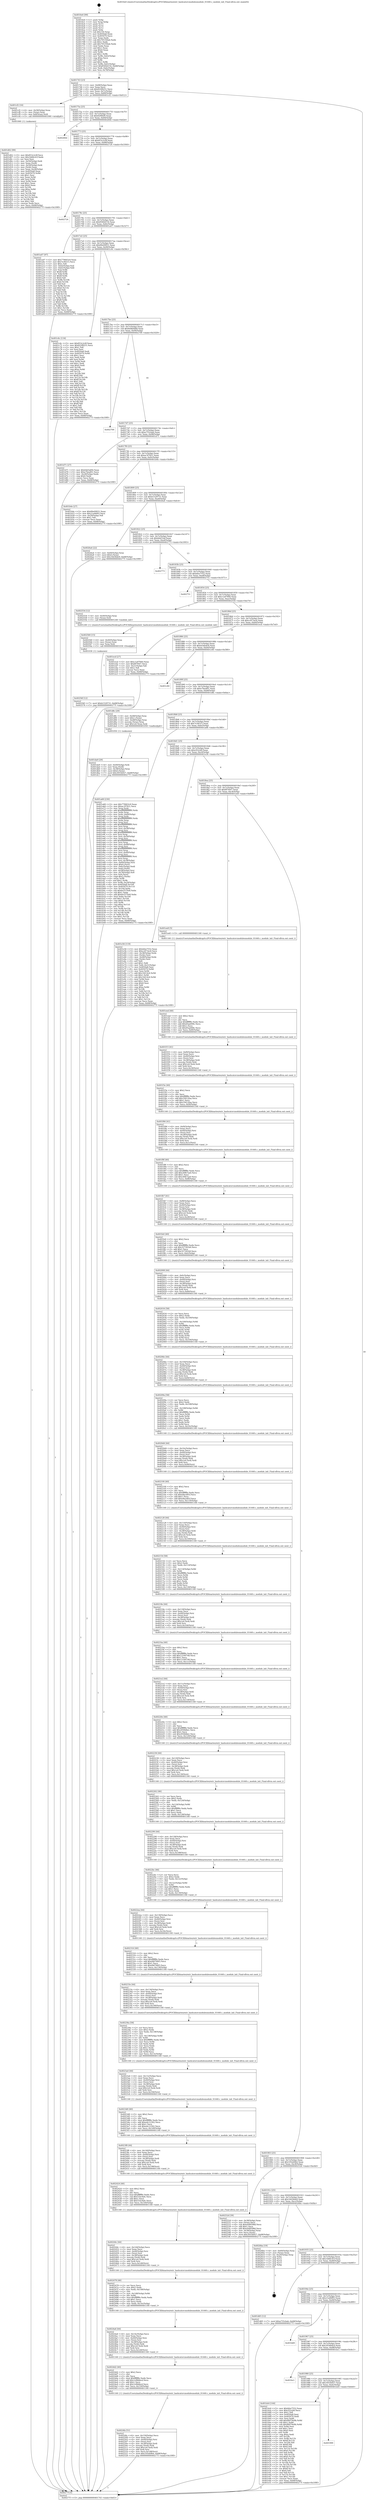 digraph "0x4016e0" {
  label = "0x4016e0 (/mnt/c/Users/mathe/Desktop/tcc/POCII/binaries/extr_hashcatsrcmodulesmodule_01440.c_module_init_Final-ollvm.out::main(0))"
  labelloc = "t"
  node[shape=record]

  Entry [label="",width=0.3,height=0.3,shape=circle,fillcolor=black,style=filled]
  "0x401743" [label="{
     0x401743 [23]\l
     | [instrs]\l
     &nbsp;&nbsp;0x401743 \<+3\>: mov -0x68(%rbp),%eax\l
     &nbsp;&nbsp;0x401746 \<+2\>: mov %eax,%ecx\l
     &nbsp;&nbsp;0x401748 \<+6\>: sub $0x822f8251,%ecx\l
     &nbsp;&nbsp;0x40174e \<+3\>: mov %eax,-0x7c(%rbp)\l
     &nbsp;&nbsp;0x401751 \<+3\>: mov %ecx,-0x80(%rbp)\l
     &nbsp;&nbsp;0x401754 \<+6\>: je 0000000000401cf2 \<main+0x612\>\l
  }"]
  "0x401cf2" [label="{
     0x401cf2 [16]\l
     | [instrs]\l
     &nbsp;&nbsp;0x401cf2 \<+4\>: mov -0x58(%rbp),%rax\l
     &nbsp;&nbsp;0x401cf6 \<+3\>: mov (%rax),%rax\l
     &nbsp;&nbsp;0x401cf9 \<+4\>: mov 0x8(%rax),%rdi\l
     &nbsp;&nbsp;0x401cfd \<+5\>: call 0000000000401060 \<atoi@plt\>\l
     | [calls]\l
     &nbsp;&nbsp;0x401060 \{1\} (unknown)\l
  }"]
  "0x40175a" [label="{
     0x40175a [25]\l
     | [instrs]\l
     &nbsp;&nbsp;0x40175a \<+5\>: jmp 000000000040175f \<main+0x7f\>\l
     &nbsp;&nbsp;0x40175f \<+3\>: mov -0x7c(%rbp),%eax\l
     &nbsp;&nbsp;0x401762 \<+5\>: sub $0x82f9fef0,%eax\l
     &nbsp;&nbsp;0x401767 \<+6\>: mov %eax,-0x84(%rbp)\l
     &nbsp;&nbsp;0x40176d \<+6\>: je 000000000040260d \<main+0xf2d\>\l
  }"]
  Exit [label="",width=0.3,height=0.3,shape=circle,fillcolor=black,style=filled,peripheries=2]
  "0x40260d" [label="{
     0x40260d\l
  }", style=dashed]
  "0x401773" [label="{
     0x401773 [25]\l
     | [instrs]\l
     &nbsp;&nbsp;0x401773 \<+5\>: jmp 0000000000401778 \<main+0x98\>\l
     &nbsp;&nbsp;0x401778 \<+3\>: mov -0x7c(%rbp),%eax\l
     &nbsp;&nbsp;0x40177b \<+5\>: sub $0x853c2c0f,%eax\l
     &nbsp;&nbsp;0x401780 \<+6\>: mov %eax,-0x88(%rbp)\l
     &nbsp;&nbsp;0x401786 \<+6\>: je 0000000000402724 \<main+0x1044\>\l
  }"]
  "0x40256f" [label="{
     0x40256f [12]\l
     | [instrs]\l
     &nbsp;&nbsp;0x40256f \<+7\>: movl $0xb1529731,-0x68(%rbp)\l
     &nbsp;&nbsp;0x402576 \<+5\>: jmp 000000000040277f \<main+0x109f\>\l
  }"]
  "0x402724" [label="{
     0x402724\l
  }", style=dashed]
  "0x40178c" [label="{
     0x40178c [25]\l
     | [instrs]\l
     &nbsp;&nbsp;0x40178c \<+5\>: jmp 0000000000401791 \<main+0xb1\>\l
     &nbsp;&nbsp;0x401791 \<+3\>: mov -0x7c(%rbp),%eax\l
     &nbsp;&nbsp;0x401794 \<+5\>: sub $0x8560d154,%eax\l
     &nbsp;&nbsp;0x401799 \<+6\>: mov %eax,-0x8c(%rbp)\l
     &nbsp;&nbsp;0x40179f \<+6\>: je 0000000000401a07 \<main+0x327\>\l
  }"]
  "0x402560" [label="{
     0x402560 [15]\l
     | [instrs]\l
     &nbsp;&nbsp;0x402560 \<+4\>: mov -0x40(%rbp),%rax\l
     &nbsp;&nbsp;0x402564 \<+3\>: mov (%rax),%rax\l
     &nbsp;&nbsp;0x402567 \<+3\>: mov %rax,%rdi\l
     &nbsp;&nbsp;0x40256a \<+5\>: call 0000000000401030 \<free@plt\>\l
     | [calls]\l
     &nbsp;&nbsp;0x401030 \{1\} (unknown)\l
  }"]
  "0x401a07" [label="{
     0x401a07 [97]\l
     | [instrs]\l
     &nbsp;&nbsp;0x401a07 \<+5\>: mov $0x779003c9,%eax\l
     &nbsp;&nbsp;0x401a0c \<+5\>: mov $0x7e38315,%ecx\l
     &nbsp;&nbsp;0x401a11 \<+2\>: mov $0x1,%dl\l
     &nbsp;&nbsp;0x401a13 \<+4\>: mov -0x62(%rbp),%sil\l
     &nbsp;&nbsp;0x401a17 \<+4\>: mov -0x61(%rbp),%dil\l
     &nbsp;&nbsp;0x401a1b \<+3\>: mov %sil,%r8b\l
     &nbsp;&nbsp;0x401a1e \<+4\>: xor $0xff,%r8b\l
     &nbsp;&nbsp;0x401a22 \<+3\>: mov %dil,%r9b\l
     &nbsp;&nbsp;0x401a25 \<+4\>: xor $0xff,%r9b\l
     &nbsp;&nbsp;0x401a29 \<+3\>: xor $0x0,%dl\l
     &nbsp;&nbsp;0x401a2c \<+3\>: mov %r8b,%r10b\l
     &nbsp;&nbsp;0x401a2f \<+4\>: and $0x0,%r10b\l
     &nbsp;&nbsp;0x401a33 \<+3\>: and %dl,%sil\l
     &nbsp;&nbsp;0x401a36 \<+3\>: mov %r9b,%r11b\l
     &nbsp;&nbsp;0x401a39 \<+4\>: and $0x0,%r11b\l
     &nbsp;&nbsp;0x401a3d \<+3\>: and %dl,%dil\l
     &nbsp;&nbsp;0x401a40 \<+3\>: or %sil,%r10b\l
     &nbsp;&nbsp;0x401a43 \<+3\>: or %dil,%r11b\l
     &nbsp;&nbsp;0x401a46 \<+3\>: xor %r11b,%r10b\l
     &nbsp;&nbsp;0x401a49 \<+3\>: or %r9b,%r8b\l
     &nbsp;&nbsp;0x401a4c \<+4\>: xor $0xff,%r8b\l
     &nbsp;&nbsp;0x401a50 \<+3\>: or $0x0,%dl\l
     &nbsp;&nbsp;0x401a53 \<+3\>: and %dl,%r8b\l
     &nbsp;&nbsp;0x401a56 \<+3\>: or %r8b,%r10b\l
     &nbsp;&nbsp;0x401a59 \<+4\>: test $0x1,%r10b\l
     &nbsp;&nbsp;0x401a5d \<+3\>: cmovne %ecx,%eax\l
     &nbsp;&nbsp;0x401a60 \<+3\>: mov %eax,-0x68(%rbp)\l
     &nbsp;&nbsp;0x401a63 \<+5\>: jmp 000000000040277f \<main+0x109f\>\l
  }"]
  "0x4017a5" [label="{
     0x4017a5 [25]\l
     | [instrs]\l
     &nbsp;&nbsp;0x4017a5 \<+5\>: jmp 00000000004017aa \<main+0xca\>\l
     &nbsp;&nbsp;0x4017aa \<+3\>: mov -0x7c(%rbp),%eax\l
     &nbsp;&nbsp;0x4017ad \<+5\>: sub $0x89e09931,%eax\l
     &nbsp;&nbsp;0x4017b2 \<+6\>: mov %eax,-0x90(%rbp)\l
     &nbsp;&nbsp;0x4017b8 \<+6\>: je 0000000000401c6c \<main+0x58c\>\l
  }"]
  "0x40277f" [label="{
     0x40277f [5]\l
     | [instrs]\l
     &nbsp;&nbsp;0x40277f \<+5\>: jmp 0000000000401743 \<main+0x63\>\l
  }"]
  "0x4016e0" [label="{
     0x4016e0 [99]\l
     | [instrs]\l
     &nbsp;&nbsp;0x4016e0 \<+1\>: push %rbp\l
     &nbsp;&nbsp;0x4016e1 \<+3\>: mov %rsp,%rbp\l
     &nbsp;&nbsp;0x4016e4 \<+2\>: push %r15\l
     &nbsp;&nbsp;0x4016e6 \<+2\>: push %r14\l
     &nbsp;&nbsp;0x4016e8 \<+2\>: push %r12\l
     &nbsp;&nbsp;0x4016ea \<+1\>: push %rbx\l
     &nbsp;&nbsp;0x4016eb \<+7\>: sub $0x150,%rsp\l
     &nbsp;&nbsp;0x4016f2 \<+7\>: mov 0x4050a8,%eax\l
     &nbsp;&nbsp;0x4016f9 \<+7\>: mov 0x405070,%ecx\l
     &nbsp;&nbsp;0x401700 \<+2\>: mov %eax,%edx\l
     &nbsp;&nbsp;0x401702 \<+6\>: sub $0x705356ab,%edx\l
     &nbsp;&nbsp;0x401708 \<+3\>: sub $0x1,%edx\l
     &nbsp;&nbsp;0x40170b \<+6\>: add $0x705356ab,%edx\l
     &nbsp;&nbsp;0x401711 \<+3\>: imul %edx,%eax\l
     &nbsp;&nbsp;0x401714 \<+3\>: and $0x1,%eax\l
     &nbsp;&nbsp;0x401717 \<+3\>: cmp $0x0,%eax\l
     &nbsp;&nbsp;0x40171a \<+4\>: sete %r8b\l
     &nbsp;&nbsp;0x40171e \<+4\>: and $0x1,%r8b\l
     &nbsp;&nbsp;0x401722 \<+4\>: mov %r8b,-0x62(%rbp)\l
     &nbsp;&nbsp;0x401726 \<+3\>: cmp $0xa,%ecx\l
     &nbsp;&nbsp;0x401729 \<+4\>: setl %r8b\l
     &nbsp;&nbsp;0x40172d \<+4\>: and $0x1,%r8b\l
     &nbsp;&nbsp;0x401731 \<+4\>: mov %r8b,-0x61(%rbp)\l
     &nbsp;&nbsp;0x401735 \<+7\>: movl $0x8560d154,-0x68(%rbp)\l
     &nbsp;&nbsp;0x40173c \<+3\>: mov %edi,-0x6c(%rbp)\l
     &nbsp;&nbsp;0x40173f \<+4\>: mov %rsi,-0x78(%rbp)\l
  }"]
  "0x4024fa" [label="{
     0x4024fa [51]\l
     | [instrs]\l
     &nbsp;&nbsp;0x4024fa \<+6\>: mov -0x150(%rbp),%ecx\l
     &nbsp;&nbsp;0x402500 \<+3\>: imul %eax,%ecx\l
     &nbsp;&nbsp;0x402503 \<+4\>: mov -0x40(%rbp),%rsi\l
     &nbsp;&nbsp;0x402507 \<+3\>: mov (%rsi),%rsi\l
     &nbsp;&nbsp;0x40250a \<+4\>: mov -0x38(%rbp),%rdi\l
     &nbsp;&nbsp;0x40250e \<+3\>: movslq (%rdi),%rdi\l
     &nbsp;&nbsp;0x402511 \<+7\>: imul $0x1e0,%rdi,%rdi\l
     &nbsp;&nbsp;0x402518 \<+3\>: add %rdi,%rsi\l
     &nbsp;&nbsp;0x40251b \<+6\>: mov %ecx,0x1d8(%rsi)\l
     &nbsp;&nbsp;0x402521 \<+7\>: movl $0x105eb9b4,-0x68(%rbp)\l
     &nbsp;&nbsp;0x402528 \<+5\>: jmp 000000000040277f \<main+0x109f\>\l
  }"]
  "0x401c6c" [label="{
     0x401c6c [134]\l
     | [instrs]\l
     &nbsp;&nbsp;0x401c6c \<+5\>: mov $0x853c2c0f,%eax\l
     &nbsp;&nbsp;0x401c71 \<+5\>: mov $0x822f8251,%ecx\l
     &nbsp;&nbsp;0x401c76 \<+2\>: mov $0x1,%dl\l
     &nbsp;&nbsp;0x401c78 \<+2\>: xor %esi,%esi\l
     &nbsp;&nbsp;0x401c7a \<+7\>: mov 0x4050a8,%edi\l
     &nbsp;&nbsp;0x401c81 \<+8\>: mov 0x405070,%r8d\l
     &nbsp;&nbsp;0x401c89 \<+3\>: sub $0x1,%esi\l
     &nbsp;&nbsp;0x401c8c \<+3\>: mov %edi,%r9d\l
     &nbsp;&nbsp;0x401c8f \<+3\>: add %esi,%r9d\l
     &nbsp;&nbsp;0x401c92 \<+4\>: imul %r9d,%edi\l
     &nbsp;&nbsp;0x401c96 \<+3\>: and $0x1,%edi\l
     &nbsp;&nbsp;0x401c99 \<+3\>: cmp $0x0,%edi\l
     &nbsp;&nbsp;0x401c9c \<+4\>: sete %r10b\l
     &nbsp;&nbsp;0x401ca0 \<+4\>: cmp $0xa,%r8d\l
     &nbsp;&nbsp;0x401ca4 \<+4\>: setl %r11b\l
     &nbsp;&nbsp;0x401ca8 \<+3\>: mov %r10b,%bl\l
     &nbsp;&nbsp;0x401cab \<+3\>: xor $0xff,%bl\l
     &nbsp;&nbsp;0x401cae \<+3\>: mov %r11b,%r14b\l
     &nbsp;&nbsp;0x401cb1 \<+4\>: xor $0xff,%r14b\l
     &nbsp;&nbsp;0x401cb5 \<+3\>: xor $0x1,%dl\l
     &nbsp;&nbsp;0x401cb8 \<+3\>: mov %bl,%r15b\l
     &nbsp;&nbsp;0x401cbb \<+4\>: and $0xff,%r15b\l
     &nbsp;&nbsp;0x401cbf \<+3\>: and %dl,%r10b\l
     &nbsp;&nbsp;0x401cc2 \<+3\>: mov %r14b,%r12b\l
     &nbsp;&nbsp;0x401cc5 \<+4\>: and $0xff,%r12b\l
     &nbsp;&nbsp;0x401cc9 \<+3\>: and %dl,%r11b\l
     &nbsp;&nbsp;0x401ccc \<+3\>: or %r10b,%r15b\l
     &nbsp;&nbsp;0x401ccf \<+3\>: or %r11b,%r12b\l
     &nbsp;&nbsp;0x401cd2 \<+3\>: xor %r12b,%r15b\l
     &nbsp;&nbsp;0x401cd5 \<+3\>: or %r14b,%bl\l
     &nbsp;&nbsp;0x401cd8 \<+3\>: xor $0xff,%bl\l
     &nbsp;&nbsp;0x401cdb \<+3\>: or $0x1,%dl\l
     &nbsp;&nbsp;0x401cde \<+2\>: and %dl,%bl\l
     &nbsp;&nbsp;0x401ce0 \<+3\>: or %bl,%r15b\l
     &nbsp;&nbsp;0x401ce3 \<+4\>: test $0x1,%r15b\l
     &nbsp;&nbsp;0x401ce7 \<+3\>: cmovne %ecx,%eax\l
     &nbsp;&nbsp;0x401cea \<+3\>: mov %eax,-0x68(%rbp)\l
     &nbsp;&nbsp;0x401ced \<+5\>: jmp 000000000040277f \<main+0x109f\>\l
  }"]
  "0x4017be" [label="{
     0x4017be [25]\l
     | [instrs]\l
     &nbsp;&nbsp;0x4017be \<+5\>: jmp 00000000004017c3 \<main+0xe3\>\l
     &nbsp;&nbsp;0x4017c3 \<+3\>: mov -0x7c(%rbp),%eax\l
     &nbsp;&nbsp;0x4017c6 \<+5\>: sub $0x8e8b0db8,%eax\l
     &nbsp;&nbsp;0x4017cb \<+6\>: mov %eax,-0x94(%rbp)\l
     &nbsp;&nbsp;0x4017d1 \<+6\>: je 0000000000402709 \<main+0x1029\>\l
  }"]
  "0x4024d2" [label="{
     0x4024d2 [40]\l
     | [instrs]\l
     &nbsp;&nbsp;0x4024d2 \<+5\>: mov $0x2,%ecx\l
     &nbsp;&nbsp;0x4024d7 \<+1\>: cltd\l
     &nbsp;&nbsp;0x4024d8 \<+2\>: idiv %ecx\l
     &nbsp;&nbsp;0x4024da \<+6\>: imul $0xfffffffe,%edx,%ecx\l
     &nbsp;&nbsp;0x4024e0 \<+6\>: add $0x1e9bbbcd,%ecx\l
     &nbsp;&nbsp;0x4024e6 \<+3\>: add $0x1,%ecx\l
     &nbsp;&nbsp;0x4024e9 \<+6\>: sub $0x1e9bbbcd,%ecx\l
     &nbsp;&nbsp;0x4024ef \<+6\>: mov %ecx,-0x150(%rbp)\l
     &nbsp;&nbsp;0x4024f5 \<+5\>: call 0000000000401160 \<next_i\>\l
     | [calls]\l
     &nbsp;&nbsp;0x401160 \{1\} (/mnt/c/Users/mathe/Desktop/tcc/POCII/binaries/extr_hashcatsrcmodulesmodule_01440.c_module_init_Final-ollvm.out::next_i)\l
  }"]
  "0x402709" [label="{
     0x402709\l
  }", style=dashed]
  "0x4017d7" [label="{
     0x4017d7 [25]\l
     | [instrs]\l
     &nbsp;&nbsp;0x4017d7 \<+5\>: jmp 00000000004017dc \<main+0xfc\>\l
     &nbsp;&nbsp;0x4017dc \<+3\>: mov -0x7c(%rbp),%eax\l
     &nbsp;&nbsp;0x4017df \<+5\>: sub $0xa755cbab,%eax\l
     &nbsp;&nbsp;0x4017e4 \<+6\>: mov %eax,-0x98(%rbp)\l
     &nbsp;&nbsp;0x4017ea \<+6\>: je 0000000000401d71 \<main+0x691\>\l
  }"]
  "0x4024a6" [label="{
     0x4024a6 [44]\l
     | [instrs]\l
     &nbsp;&nbsp;0x4024a6 \<+6\>: mov -0x14c(%rbp),%ecx\l
     &nbsp;&nbsp;0x4024ac \<+3\>: imul %eax,%ecx\l
     &nbsp;&nbsp;0x4024af \<+4\>: mov -0x40(%rbp),%rsi\l
     &nbsp;&nbsp;0x4024b3 \<+3\>: mov (%rsi),%rsi\l
     &nbsp;&nbsp;0x4024b6 \<+4\>: mov -0x38(%rbp),%rdi\l
     &nbsp;&nbsp;0x4024ba \<+3\>: movslq (%rdi),%rdi\l
     &nbsp;&nbsp;0x4024bd \<+7\>: imul $0x1e0,%rdi,%rdi\l
     &nbsp;&nbsp;0x4024c4 \<+3\>: add %rdi,%rsi\l
     &nbsp;&nbsp;0x4024c7 \<+6\>: mov %ecx,0x1d4(%rsi)\l
     &nbsp;&nbsp;0x4024cd \<+5\>: call 0000000000401160 \<next_i\>\l
     | [calls]\l
     &nbsp;&nbsp;0x401160 \{1\} (/mnt/c/Users/mathe/Desktop/tcc/POCII/binaries/extr_hashcatsrcmodulesmodule_01440.c_module_init_Final-ollvm.out::next_i)\l
  }"]
  "0x401d71" [label="{
     0x401d71 [27]\l
     | [instrs]\l
     &nbsp;&nbsp;0x401d71 \<+5\>: mov $0x64d3af04,%eax\l
     &nbsp;&nbsp;0x401d76 \<+5\>: mov $0xe7beaf01,%ecx\l
     &nbsp;&nbsp;0x401d7b \<+3\>: mov -0x28(%rbp),%edx\l
     &nbsp;&nbsp;0x401d7e \<+3\>: cmp $0x0,%edx\l
     &nbsp;&nbsp;0x401d81 \<+3\>: cmove %ecx,%eax\l
     &nbsp;&nbsp;0x401d84 \<+3\>: mov %eax,-0x68(%rbp)\l
     &nbsp;&nbsp;0x401d87 \<+5\>: jmp 000000000040277f \<main+0x109f\>\l
  }"]
  "0x4017f0" [label="{
     0x4017f0 [25]\l
     | [instrs]\l
     &nbsp;&nbsp;0x4017f0 \<+5\>: jmp 00000000004017f5 \<main+0x115\>\l
     &nbsp;&nbsp;0x4017f5 \<+3\>: mov -0x7c(%rbp),%eax\l
     &nbsp;&nbsp;0x4017f8 \<+5\>: sub $0xac3f7821,%eax\l
     &nbsp;&nbsp;0x4017fd \<+6\>: mov %eax,-0x9c(%rbp)\l
     &nbsp;&nbsp;0x401803 \<+6\>: je 0000000000401b4e \<main+0x46e\>\l
  }"]
  "0x402478" [label="{
     0x402478 [46]\l
     | [instrs]\l
     &nbsp;&nbsp;0x402478 \<+2\>: xor %ecx,%ecx\l
     &nbsp;&nbsp;0x40247a \<+5\>: mov $0x2,%edx\l
     &nbsp;&nbsp;0x40247f \<+6\>: mov %edx,-0x148(%rbp)\l
     &nbsp;&nbsp;0x402485 \<+1\>: cltd\l
     &nbsp;&nbsp;0x402486 \<+7\>: mov -0x148(%rbp),%r8d\l
     &nbsp;&nbsp;0x40248d \<+3\>: idiv %r8d\l
     &nbsp;&nbsp;0x402490 \<+6\>: imul $0xfffffffe,%edx,%edx\l
     &nbsp;&nbsp;0x402496 \<+3\>: sub $0x1,%ecx\l
     &nbsp;&nbsp;0x402499 \<+2\>: sub %ecx,%edx\l
     &nbsp;&nbsp;0x40249b \<+6\>: mov %edx,-0x14c(%rbp)\l
     &nbsp;&nbsp;0x4024a1 \<+5\>: call 0000000000401160 \<next_i\>\l
     | [calls]\l
     &nbsp;&nbsp;0x401160 \{1\} (/mnt/c/Users/mathe/Desktop/tcc/POCII/binaries/extr_hashcatsrcmodulesmodule_01440.c_module_init_Final-ollvm.out::next_i)\l
  }"]
  "0x401b4e" [label="{
     0x401b4e [27]\l
     | [instrs]\l
     &nbsp;&nbsp;0x401b4e \<+5\>: mov $0x89e09931,%eax\l
     &nbsp;&nbsp;0x401b53 \<+5\>: mov $0x21a06f93,%ecx\l
     &nbsp;&nbsp;0x401b58 \<+3\>: mov -0x29(%rbp),%dl\l
     &nbsp;&nbsp;0x401b5b \<+3\>: test $0x1,%dl\l
     &nbsp;&nbsp;0x401b5e \<+3\>: cmovne %ecx,%eax\l
     &nbsp;&nbsp;0x401b61 \<+3\>: mov %eax,-0x68(%rbp)\l
     &nbsp;&nbsp;0x401b64 \<+5\>: jmp 000000000040277f \<main+0x109f\>\l
  }"]
  "0x401809" [label="{
     0x401809 [25]\l
     | [instrs]\l
     &nbsp;&nbsp;0x401809 \<+5\>: jmp 000000000040180e \<main+0x12e\>\l
     &nbsp;&nbsp;0x40180e \<+3\>: mov -0x7c(%rbp),%eax\l
     &nbsp;&nbsp;0x401811 \<+5\>: sub $0xb1529731,%eax\l
     &nbsp;&nbsp;0x401816 \<+6\>: mov %eax,-0xa0(%rbp)\l
     &nbsp;&nbsp;0x40181c \<+6\>: je 00000000004026a4 \<main+0xfc4\>\l
  }"]
  "0x40244c" [label="{
     0x40244c [44]\l
     | [instrs]\l
     &nbsp;&nbsp;0x40244c \<+6\>: mov -0x144(%rbp),%ecx\l
     &nbsp;&nbsp;0x402452 \<+3\>: imul %eax,%ecx\l
     &nbsp;&nbsp;0x402455 \<+4\>: mov -0x40(%rbp),%rsi\l
     &nbsp;&nbsp;0x402459 \<+3\>: mov (%rsi),%rsi\l
     &nbsp;&nbsp;0x40245c \<+4\>: mov -0x38(%rbp),%rdi\l
     &nbsp;&nbsp;0x402460 \<+3\>: movslq (%rdi),%rdi\l
     &nbsp;&nbsp;0x402463 \<+7\>: imul $0x1e0,%rdi,%rdi\l
     &nbsp;&nbsp;0x40246a \<+3\>: add %rdi,%rsi\l
     &nbsp;&nbsp;0x40246d \<+6\>: mov %ecx,0x1d0(%rsi)\l
     &nbsp;&nbsp;0x402473 \<+5\>: call 0000000000401160 \<next_i\>\l
     | [calls]\l
     &nbsp;&nbsp;0x401160 \{1\} (/mnt/c/Users/mathe/Desktop/tcc/POCII/binaries/extr_hashcatsrcmodulesmodule_01440.c_module_init_Final-ollvm.out::next_i)\l
  }"]
  "0x4026a4" [label="{
     0x4026a4 [22]\l
     | [instrs]\l
     &nbsp;&nbsp;0x4026a4 \<+4\>: mov -0x60(%rbp),%rax\l
     &nbsp;&nbsp;0x4026a8 \<+6\>: movl $0x0,(%rax)\l
     &nbsp;&nbsp;0x4026ae \<+7\>: movl $0x16d36de9,-0x68(%rbp)\l
     &nbsp;&nbsp;0x4026b5 \<+5\>: jmp 000000000040277f \<main+0x109f\>\l
  }"]
  "0x401822" [label="{
     0x401822 [25]\l
     | [instrs]\l
     &nbsp;&nbsp;0x401822 \<+5\>: jmp 0000000000401827 \<main+0x147\>\l
     &nbsp;&nbsp;0x401827 \<+3\>: mov -0x7c(%rbp),%eax\l
     &nbsp;&nbsp;0x40182a \<+5\>: sub $0xbfaf33af,%eax\l
     &nbsp;&nbsp;0x40182f \<+6\>: mov %eax,-0xa4(%rbp)\l
     &nbsp;&nbsp;0x401835 \<+6\>: je 0000000000402773 \<main+0x1093\>\l
  }"]
  "0x402424" [label="{
     0x402424 [40]\l
     | [instrs]\l
     &nbsp;&nbsp;0x402424 \<+5\>: mov $0x2,%ecx\l
     &nbsp;&nbsp;0x402429 \<+1\>: cltd\l
     &nbsp;&nbsp;0x40242a \<+2\>: idiv %ecx\l
     &nbsp;&nbsp;0x40242c \<+6\>: imul $0xfffffffe,%edx,%ecx\l
     &nbsp;&nbsp;0x402432 \<+6\>: sub $0x51bc9afc,%ecx\l
     &nbsp;&nbsp;0x402438 \<+3\>: add $0x1,%ecx\l
     &nbsp;&nbsp;0x40243b \<+6\>: add $0x51bc9afc,%ecx\l
     &nbsp;&nbsp;0x402441 \<+6\>: mov %ecx,-0x144(%rbp)\l
     &nbsp;&nbsp;0x402447 \<+5\>: call 0000000000401160 \<next_i\>\l
     | [calls]\l
     &nbsp;&nbsp;0x401160 \{1\} (/mnt/c/Users/mathe/Desktop/tcc/POCII/binaries/extr_hashcatsrcmodulesmodule_01440.c_module_init_Final-ollvm.out::next_i)\l
  }"]
  "0x402773" [label="{
     0x402773\l
  }", style=dashed]
  "0x40183b" [label="{
     0x40183b [25]\l
     | [instrs]\l
     &nbsp;&nbsp;0x40183b \<+5\>: jmp 0000000000401840 \<main+0x160\>\l
     &nbsp;&nbsp;0x401840 \<+3\>: mov -0x7c(%rbp),%eax\l
     &nbsp;&nbsp;0x401843 \<+5\>: sub $0xbfee7552,%eax\l
     &nbsp;&nbsp;0x401848 \<+6\>: mov %eax,-0xa8(%rbp)\l
     &nbsp;&nbsp;0x40184e \<+6\>: je 0000000000402751 \<main+0x1071\>\l
  }"]
  "0x4023f8" [label="{
     0x4023f8 [44]\l
     | [instrs]\l
     &nbsp;&nbsp;0x4023f8 \<+6\>: mov -0x140(%rbp),%ecx\l
     &nbsp;&nbsp;0x4023fe \<+3\>: imul %eax,%ecx\l
     &nbsp;&nbsp;0x402401 \<+4\>: mov -0x40(%rbp),%rsi\l
     &nbsp;&nbsp;0x402405 \<+3\>: mov (%rsi),%rsi\l
     &nbsp;&nbsp;0x402408 \<+4\>: mov -0x38(%rbp),%rdi\l
     &nbsp;&nbsp;0x40240c \<+3\>: movslq (%rdi),%rdi\l
     &nbsp;&nbsp;0x40240f \<+7\>: imul $0x1e0,%rdi,%rdi\l
     &nbsp;&nbsp;0x402416 \<+3\>: add %rdi,%rsi\l
     &nbsp;&nbsp;0x402419 \<+6\>: mov %ecx,0x198(%rsi)\l
     &nbsp;&nbsp;0x40241f \<+5\>: call 0000000000401160 \<next_i\>\l
     | [calls]\l
     &nbsp;&nbsp;0x401160 \{1\} (/mnt/c/Users/mathe/Desktop/tcc/POCII/binaries/extr_hashcatsrcmodulesmodule_01440.c_module_init_Final-ollvm.out::next_i)\l
  }"]
  "0x402751" [label="{
     0x402751\l
  }", style=dashed]
  "0x401854" [label="{
     0x401854 [25]\l
     | [instrs]\l
     &nbsp;&nbsp;0x401854 \<+5\>: jmp 0000000000401859 \<main+0x179\>\l
     &nbsp;&nbsp;0x401859 \<+3\>: mov -0x7c(%rbp),%eax\l
     &nbsp;&nbsp;0x40185c \<+5\>: sub $0xc1a97840,%eax\l
     &nbsp;&nbsp;0x401861 \<+6\>: mov %eax,-0xac(%rbp)\l
     &nbsp;&nbsp;0x401867 \<+6\>: je 0000000000402554 \<main+0xe74\>\l
  }"]
  "0x4023d0" [label="{
     0x4023d0 [40]\l
     | [instrs]\l
     &nbsp;&nbsp;0x4023d0 \<+5\>: mov $0x2,%ecx\l
     &nbsp;&nbsp;0x4023d5 \<+1\>: cltd\l
     &nbsp;&nbsp;0x4023d6 \<+2\>: idiv %ecx\l
     &nbsp;&nbsp;0x4023d8 \<+6\>: imul $0xfffffffe,%edx,%ecx\l
     &nbsp;&nbsp;0x4023de \<+6\>: add $0xedc12302,%ecx\l
     &nbsp;&nbsp;0x4023e4 \<+3\>: add $0x1,%ecx\l
     &nbsp;&nbsp;0x4023e7 \<+6\>: sub $0xedc12302,%ecx\l
     &nbsp;&nbsp;0x4023ed \<+6\>: mov %ecx,-0x140(%rbp)\l
     &nbsp;&nbsp;0x4023f3 \<+5\>: call 0000000000401160 \<next_i\>\l
     | [calls]\l
     &nbsp;&nbsp;0x401160 \{1\} (/mnt/c/Users/mathe/Desktop/tcc/POCII/binaries/extr_hashcatsrcmodulesmodule_01440.c_module_init_Final-ollvm.out::next_i)\l
  }"]
  "0x402554" [label="{
     0x402554 [12]\l
     | [instrs]\l
     &nbsp;&nbsp;0x402554 \<+4\>: mov -0x40(%rbp),%rax\l
     &nbsp;&nbsp;0x402558 \<+3\>: mov (%rax),%rdi\l
     &nbsp;&nbsp;0x40255b \<+5\>: call 0000000000401240 \<module_init\>\l
     | [calls]\l
     &nbsp;&nbsp;0x401240 \{1\} (/mnt/c/Users/mathe/Desktop/tcc/POCII/binaries/extr_hashcatsrcmodulesmodule_01440.c_module_init_Final-ollvm.out::module_init)\l
  }"]
  "0x40186d" [label="{
     0x40186d [25]\l
     | [instrs]\l
     &nbsp;&nbsp;0x40186d \<+5\>: jmp 0000000000401872 \<main+0x192\>\l
     &nbsp;&nbsp;0x401872 \<+3\>: mov -0x7c(%rbp),%eax\l
     &nbsp;&nbsp;0x401875 \<+5\>: sub $0xcc873ec6,%eax\l
     &nbsp;&nbsp;0x40187a \<+6\>: mov %eax,-0xb0(%rbp)\l
     &nbsp;&nbsp;0x401880 \<+6\>: je 0000000000401ecd \<main+0x7ed\>\l
  }"]
  "0x4023a4" [label="{
     0x4023a4 [44]\l
     | [instrs]\l
     &nbsp;&nbsp;0x4023a4 \<+6\>: mov -0x13c(%rbp),%ecx\l
     &nbsp;&nbsp;0x4023aa \<+3\>: imul %eax,%ecx\l
     &nbsp;&nbsp;0x4023ad \<+4\>: mov -0x40(%rbp),%rsi\l
     &nbsp;&nbsp;0x4023b1 \<+3\>: mov (%rsi),%rsi\l
     &nbsp;&nbsp;0x4023b4 \<+4\>: mov -0x38(%rbp),%rdi\l
     &nbsp;&nbsp;0x4023b8 \<+3\>: movslq (%rdi),%rdi\l
     &nbsp;&nbsp;0x4023bb \<+7\>: imul $0x1e0,%rdi,%rdi\l
     &nbsp;&nbsp;0x4023c2 \<+3\>: add %rdi,%rsi\l
     &nbsp;&nbsp;0x4023c5 \<+6\>: mov %ecx,0x194(%rsi)\l
     &nbsp;&nbsp;0x4023cb \<+5\>: call 0000000000401160 \<next_i\>\l
     | [calls]\l
     &nbsp;&nbsp;0x401160 \{1\} (/mnt/c/Users/mathe/Desktop/tcc/POCII/binaries/extr_hashcatsrcmodulesmodule_01440.c_module_init_Final-ollvm.out::next_i)\l
  }"]
  "0x401ecd" [label="{
     0x401ecd [27]\l
     | [instrs]\l
     &nbsp;&nbsp;0x401ecd \<+5\>: mov $0xc1a97840,%eax\l
     &nbsp;&nbsp;0x401ed2 \<+5\>: mov $0xf87f447,%ecx\l
     &nbsp;&nbsp;0x401ed7 \<+3\>: mov -0x21(%rbp),%dl\l
     &nbsp;&nbsp;0x401eda \<+3\>: test $0x1,%dl\l
     &nbsp;&nbsp;0x401edd \<+3\>: cmovne %ecx,%eax\l
     &nbsp;&nbsp;0x401ee0 \<+3\>: mov %eax,-0x68(%rbp)\l
     &nbsp;&nbsp;0x401ee3 \<+5\>: jmp 000000000040277f \<main+0x109f\>\l
  }"]
  "0x401886" [label="{
     0x401886 [25]\l
     | [instrs]\l
     &nbsp;&nbsp;0x401886 \<+5\>: jmp 000000000040188b \<main+0x1ab\>\l
     &nbsp;&nbsp;0x40188b \<+3\>: mov -0x7c(%rbp),%eax\l
     &nbsp;&nbsp;0x40188e \<+5\>: sub $0xdc4dedc8,%eax\l
     &nbsp;&nbsp;0x401893 \<+6\>: mov %eax,-0xb4(%rbp)\l
     &nbsp;&nbsp;0x401899 \<+6\>: je 0000000000401c60 \<main+0x580\>\l
  }"]
  "0x40236a" [label="{
     0x40236a [58]\l
     | [instrs]\l
     &nbsp;&nbsp;0x40236a \<+2\>: xor %ecx,%ecx\l
     &nbsp;&nbsp;0x40236c \<+5\>: mov $0x2,%edx\l
     &nbsp;&nbsp;0x402371 \<+6\>: mov %edx,-0x138(%rbp)\l
     &nbsp;&nbsp;0x402377 \<+1\>: cltd\l
     &nbsp;&nbsp;0x402378 \<+7\>: mov -0x138(%rbp),%r8d\l
     &nbsp;&nbsp;0x40237f \<+3\>: idiv %r8d\l
     &nbsp;&nbsp;0x402382 \<+6\>: imul $0xfffffffe,%edx,%edx\l
     &nbsp;&nbsp;0x402388 \<+3\>: mov %ecx,%r9d\l
     &nbsp;&nbsp;0x40238b \<+3\>: sub %edx,%r9d\l
     &nbsp;&nbsp;0x40238e \<+2\>: mov %ecx,%edx\l
     &nbsp;&nbsp;0x402390 \<+3\>: sub $0x1,%edx\l
     &nbsp;&nbsp;0x402393 \<+3\>: add %edx,%r9d\l
     &nbsp;&nbsp;0x402396 \<+3\>: sub %r9d,%ecx\l
     &nbsp;&nbsp;0x402399 \<+6\>: mov %ecx,-0x13c(%rbp)\l
     &nbsp;&nbsp;0x40239f \<+5\>: call 0000000000401160 \<next_i\>\l
     | [calls]\l
     &nbsp;&nbsp;0x401160 \{1\} (/mnt/c/Users/mathe/Desktop/tcc/POCII/binaries/extr_hashcatsrcmodulesmodule_01440.c_module_init_Final-ollvm.out::next_i)\l
  }"]
  "0x401c60" [label="{
     0x401c60\l
  }", style=dashed]
  "0x40189f" [label="{
     0x40189f [25]\l
     | [instrs]\l
     &nbsp;&nbsp;0x40189f \<+5\>: jmp 00000000004018a4 \<main+0x1c4\>\l
     &nbsp;&nbsp;0x4018a4 \<+3\>: mov -0x7c(%rbp),%eax\l
     &nbsp;&nbsp;0x4018a7 \<+5\>: sub $0xe7beaf01,%eax\l
     &nbsp;&nbsp;0x4018ac \<+6\>: mov %eax,-0xb8(%rbp)\l
     &nbsp;&nbsp;0x4018b2 \<+6\>: je 0000000000401d8c \<main+0x6ac\>\l
  }"]
  "0x40233e" [label="{
     0x40233e [44]\l
     | [instrs]\l
     &nbsp;&nbsp;0x40233e \<+6\>: mov -0x134(%rbp),%ecx\l
     &nbsp;&nbsp;0x402344 \<+3\>: imul %eax,%ecx\l
     &nbsp;&nbsp;0x402347 \<+4\>: mov -0x40(%rbp),%rsi\l
     &nbsp;&nbsp;0x40234b \<+3\>: mov (%rsi),%rsi\l
     &nbsp;&nbsp;0x40234e \<+4\>: mov -0x38(%rbp),%rdi\l
     &nbsp;&nbsp;0x402352 \<+3\>: movslq (%rdi),%rdi\l
     &nbsp;&nbsp;0x402355 \<+7\>: imul $0x1e0,%rdi,%rdi\l
     &nbsp;&nbsp;0x40235c \<+3\>: add %rdi,%rsi\l
     &nbsp;&nbsp;0x40235f \<+6\>: mov %ecx,0x190(%rsi)\l
     &nbsp;&nbsp;0x402365 \<+5\>: call 0000000000401160 \<next_i\>\l
     | [calls]\l
     &nbsp;&nbsp;0x401160 \{1\} (/mnt/c/Users/mathe/Desktop/tcc/POCII/binaries/extr_hashcatsrcmodulesmodule_01440.c_module_init_Final-ollvm.out::next_i)\l
  }"]
  "0x401d8c" [label="{
     0x401d8c [29]\l
     | [instrs]\l
     &nbsp;&nbsp;0x401d8c \<+4\>: mov -0x48(%rbp),%rax\l
     &nbsp;&nbsp;0x401d90 \<+6\>: movl $0x1,(%rax)\l
     &nbsp;&nbsp;0x401d96 \<+4\>: mov -0x48(%rbp),%rax\l
     &nbsp;&nbsp;0x401d9a \<+3\>: movslq (%rax),%rax\l
     &nbsp;&nbsp;0x401d9d \<+7\>: imul $0x1e0,%rax,%rdi\l
     &nbsp;&nbsp;0x401da4 \<+5\>: call 0000000000401050 \<malloc@plt\>\l
     | [calls]\l
     &nbsp;&nbsp;0x401050 \{1\} (unknown)\l
  }"]
  "0x4018b8" [label="{
     0x4018b8 [25]\l
     | [instrs]\l
     &nbsp;&nbsp;0x4018b8 \<+5\>: jmp 00000000004018bd \<main+0x1dd\>\l
     &nbsp;&nbsp;0x4018bd \<+3\>: mov -0x7c(%rbp),%eax\l
     &nbsp;&nbsp;0x4018c0 \<+5\>: sub $0x7e38315,%eax\l
     &nbsp;&nbsp;0x4018c5 \<+6\>: mov %eax,-0xbc(%rbp)\l
     &nbsp;&nbsp;0x4018cb \<+6\>: je 0000000000401a68 \<main+0x388\>\l
  }"]
  "0x402316" [label="{
     0x402316 [40]\l
     | [instrs]\l
     &nbsp;&nbsp;0x402316 \<+5\>: mov $0x2,%ecx\l
     &nbsp;&nbsp;0x40231b \<+1\>: cltd\l
     &nbsp;&nbsp;0x40231c \<+2\>: idiv %ecx\l
     &nbsp;&nbsp;0x40231e \<+6\>: imul $0xfffffffe,%edx,%ecx\l
     &nbsp;&nbsp;0x402324 \<+6\>: add $0xd46766f3,%ecx\l
     &nbsp;&nbsp;0x40232a \<+3\>: add $0x1,%ecx\l
     &nbsp;&nbsp;0x40232d \<+6\>: sub $0xd46766f3,%ecx\l
     &nbsp;&nbsp;0x402333 \<+6\>: mov %ecx,-0x134(%rbp)\l
     &nbsp;&nbsp;0x402339 \<+5\>: call 0000000000401160 \<next_i\>\l
     | [calls]\l
     &nbsp;&nbsp;0x401160 \{1\} (/mnt/c/Users/mathe/Desktop/tcc/POCII/binaries/extr_hashcatsrcmodulesmodule_01440.c_module_init_Final-ollvm.out::next_i)\l
  }"]
  "0x401a68" [label="{
     0x401a68 [230]\l
     | [instrs]\l
     &nbsp;&nbsp;0x401a68 \<+5\>: mov $0x779003c9,%eax\l
     &nbsp;&nbsp;0x401a6d \<+5\>: mov $0xac3f7821,%ecx\l
     &nbsp;&nbsp;0x401a72 \<+3\>: mov %rsp,%rdx\l
     &nbsp;&nbsp;0x401a75 \<+4\>: add $0xfffffffffffffff0,%rdx\l
     &nbsp;&nbsp;0x401a79 \<+3\>: mov %rdx,%rsp\l
     &nbsp;&nbsp;0x401a7c \<+4\>: mov %rdx,-0x60(%rbp)\l
     &nbsp;&nbsp;0x401a80 \<+3\>: mov %rsp,%rdx\l
     &nbsp;&nbsp;0x401a83 \<+4\>: add $0xfffffffffffffff0,%rdx\l
     &nbsp;&nbsp;0x401a87 \<+3\>: mov %rdx,%rsp\l
     &nbsp;&nbsp;0x401a8a \<+3\>: mov %rsp,%rsi\l
     &nbsp;&nbsp;0x401a8d \<+4\>: add $0xfffffffffffffff0,%rsi\l
     &nbsp;&nbsp;0x401a91 \<+3\>: mov %rsi,%rsp\l
     &nbsp;&nbsp;0x401a94 \<+4\>: mov %rsi,-0x58(%rbp)\l
     &nbsp;&nbsp;0x401a98 \<+3\>: mov %rsp,%rsi\l
     &nbsp;&nbsp;0x401a9b \<+4\>: add $0xfffffffffffffff0,%rsi\l
     &nbsp;&nbsp;0x401a9f \<+3\>: mov %rsi,%rsp\l
     &nbsp;&nbsp;0x401aa2 \<+4\>: mov %rsi,-0x50(%rbp)\l
     &nbsp;&nbsp;0x401aa6 \<+3\>: mov %rsp,%rsi\l
     &nbsp;&nbsp;0x401aa9 \<+4\>: add $0xfffffffffffffff0,%rsi\l
     &nbsp;&nbsp;0x401aad \<+3\>: mov %rsi,%rsp\l
     &nbsp;&nbsp;0x401ab0 \<+4\>: mov %rsi,-0x48(%rbp)\l
     &nbsp;&nbsp;0x401ab4 \<+3\>: mov %rsp,%rsi\l
     &nbsp;&nbsp;0x401ab7 \<+4\>: add $0xfffffffffffffff0,%rsi\l
     &nbsp;&nbsp;0x401abb \<+3\>: mov %rsi,%rsp\l
     &nbsp;&nbsp;0x401abe \<+4\>: mov %rsi,-0x40(%rbp)\l
     &nbsp;&nbsp;0x401ac2 \<+3\>: mov %rsp,%rsi\l
     &nbsp;&nbsp;0x401ac5 \<+4\>: add $0xfffffffffffffff0,%rsi\l
     &nbsp;&nbsp;0x401ac9 \<+3\>: mov %rsi,%rsp\l
     &nbsp;&nbsp;0x401acc \<+4\>: mov %rsi,-0x38(%rbp)\l
     &nbsp;&nbsp;0x401ad0 \<+4\>: mov -0x60(%rbp),%rsi\l
     &nbsp;&nbsp;0x401ad4 \<+6\>: movl $0x0,(%rsi)\l
     &nbsp;&nbsp;0x401ada \<+3\>: mov -0x6c(%rbp),%edi\l
     &nbsp;&nbsp;0x401add \<+2\>: mov %edi,(%rdx)\l
     &nbsp;&nbsp;0x401adf \<+4\>: mov -0x58(%rbp),%rsi\l
     &nbsp;&nbsp;0x401ae3 \<+4\>: mov -0x78(%rbp),%r8\l
     &nbsp;&nbsp;0x401ae7 \<+3\>: mov %r8,(%rsi)\l
     &nbsp;&nbsp;0x401aea \<+3\>: cmpl $0x2,(%rdx)\l
     &nbsp;&nbsp;0x401aed \<+4\>: setne %r9b\l
     &nbsp;&nbsp;0x401af1 \<+4\>: and $0x1,%r9b\l
     &nbsp;&nbsp;0x401af5 \<+4\>: mov %r9b,-0x29(%rbp)\l
     &nbsp;&nbsp;0x401af9 \<+8\>: mov 0x4050a8,%r10d\l
     &nbsp;&nbsp;0x401b01 \<+8\>: mov 0x405070,%r11d\l
     &nbsp;&nbsp;0x401b09 \<+3\>: mov %r10d,%ebx\l
     &nbsp;&nbsp;0x401b0c \<+6\>: sub $0x6e5570e8,%ebx\l
     &nbsp;&nbsp;0x401b12 \<+3\>: sub $0x1,%ebx\l
     &nbsp;&nbsp;0x401b15 \<+6\>: add $0x6e5570e8,%ebx\l
     &nbsp;&nbsp;0x401b1b \<+4\>: imul %ebx,%r10d\l
     &nbsp;&nbsp;0x401b1f \<+4\>: and $0x1,%r10d\l
     &nbsp;&nbsp;0x401b23 \<+4\>: cmp $0x0,%r10d\l
     &nbsp;&nbsp;0x401b27 \<+4\>: sete %r9b\l
     &nbsp;&nbsp;0x401b2b \<+4\>: cmp $0xa,%r11d\l
     &nbsp;&nbsp;0x401b2f \<+4\>: setl %r14b\l
     &nbsp;&nbsp;0x401b33 \<+3\>: mov %r9b,%r15b\l
     &nbsp;&nbsp;0x401b36 \<+3\>: and %r14b,%r15b\l
     &nbsp;&nbsp;0x401b39 \<+3\>: xor %r14b,%r9b\l
     &nbsp;&nbsp;0x401b3c \<+3\>: or %r9b,%r15b\l
     &nbsp;&nbsp;0x401b3f \<+4\>: test $0x1,%r15b\l
     &nbsp;&nbsp;0x401b43 \<+3\>: cmovne %ecx,%eax\l
     &nbsp;&nbsp;0x401b46 \<+3\>: mov %eax,-0x68(%rbp)\l
     &nbsp;&nbsp;0x401b49 \<+5\>: jmp 000000000040277f \<main+0x109f\>\l
  }"]
  "0x4018d1" [label="{
     0x4018d1 [25]\l
     | [instrs]\l
     &nbsp;&nbsp;0x4018d1 \<+5\>: jmp 00000000004018d6 \<main+0x1f6\>\l
     &nbsp;&nbsp;0x4018d6 \<+3\>: mov -0x7c(%rbp),%eax\l
     &nbsp;&nbsp;0x4018d9 \<+5\>: sub $0xcf22cb9,%eax\l
     &nbsp;&nbsp;0x4018de \<+6\>: mov %eax,-0xc0(%rbp)\l
     &nbsp;&nbsp;0x4018e4 \<+6\>: je 0000000000401e56 \<main+0x776\>\l
  }"]
  "0x401d02" [label="{
     0x401d02 [99]\l
     | [instrs]\l
     &nbsp;&nbsp;0x401d02 \<+5\>: mov $0x853c2c0f,%ecx\l
     &nbsp;&nbsp;0x401d07 \<+5\>: mov $0x1b68c41f,%edx\l
     &nbsp;&nbsp;0x401d0c \<+2\>: xor %esi,%esi\l
     &nbsp;&nbsp;0x401d0e \<+4\>: mov -0x50(%rbp),%rdi\l
     &nbsp;&nbsp;0x401d12 \<+2\>: mov %eax,(%rdi)\l
     &nbsp;&nbsp;0x401d14 \<+4\>: mov -0x50(%rbp),%rdi\l
     &nbsp;&nbsp;0x401d18 \<+2\>: mov (%rdi),%eax\l
     &nbsp;&nbsp;0x401d1a \<+3\>: mov %eax,-0x28(%rbp)\l
     &nbsp;&nbsp;0x401d1d \<+7\>: mov 0x4050a8,%eax\l
     &nbsp;&nbsp;0x401d24 \<+8\>: mov 0x405070,%r8d\l
     &nbsp;&nbsp;0x401d2c \<+3\>: sub $0x1,%esi\l
     &nbsp;&nbsp;0x401d2f \<+3\>: mov %eax,%r9d\l
     &nbsp;&nbsp;0x401d32 \<+3\>: add %esi,%r9d\l
     &nbsp;&nbsp;0x401d35 \<+4\>: imul %r9d,%eax\l
     &nbsp;&nbsp;0x401d39 \<+3\>: and $0x1,%eax\l
     &nbsp;&nbsp;0x401d3c \<+3\>: cmp $0x0,%eax\l
     &nbsp;&nbsp;0x401d3f \<+4\>: sete %r10b\l
     &nbsp;&nbsp;0x401d43 \<+4\>: cmp $0xa,%r8d\l
     &nbsp;&nbsp;0x401d47 \<+4\>: setl %r11b\l
     &nbsp;&nbsp;0x401d4b \<+3\>: mov %r10b,%bl\l
     &nbsp;&nbsp;0x401d4e \<+3\>: and %r11b,%bl\l
     &nbsp;&nbsp;0x401d51 \<+3\>: xor %r11b,%r10b\l
     &nbsp;&nbsp;0x401d54 \<+3\>: or %r10b,%bl\l
     &nbsp;&nbsp;0x401d57 \<+3\>: test $0x1,%bl\l
     &nbsp;&nbsp;0x401d5a \<+3\>: cmovne %edx,%ecx\l
     &nbsp;&nbsp;0x401d5d \<+3\>: mov %ecx,-0x68(%rbp)\l
     &nbsp;&nbsp;0x401d60 \<+5\>: jmp 000000000040277f \<main+0x109f\>\l
  }"]
  "0x4022ea" [label="{
     0x4022ea [44]\l
     | [instrs]\l
     &nbsp;&nbsp;0x4022ea \<+6\>: mov -0x130(%rbp),%ecx\l
     &nbsp;&nbsp;0x4022f0 \<+3\>: imul %eax,%ecx\l
     &nbsp;&nbsp;0x4022f3 \<+4\>: mov -0x40(%rbp),%rsi\l
     &nbsp;&nbsp;0x4022f7 \<+3\>: mov (%rsi),%rsi\l
     &nbsp;&nbsp;0x4022fa \<+4\>: mov -0x38(%rbp),%rdi\l
     &nbsp;&nbsp;0x4022fe \<+3\>: movslq (%rdi),%rdi\l
     &nbsp;&nbsp;0x402301 \<+7\>: imul $0x1e0,%rdi,%rdi\l
     &nbsp;&nbsp;0x402308 \<+3\>: add %rdi,%rsi\l
     &nbsp;&nbsp;0x40230b \<+6\>: mov %ecx,0x18c(%rsi)\l
     &nbsp;&nbsp;0x402311 \<+5\>: call 0000000000401160 \<next_i\>\l
     | [calls]\l
     &nbsp;&nbsp;0x401160 \{1\} (/mnt/c/Users/mathe/Desktop/tcc/POCII/binaries/extr_hashcatsrcmodulesmodule_01440.c_module_init_Final-ollvm.out::next_i)\l
  }"]
  "0x401e56" [label="{
     0x401e56 [119]\l
     | [instrs]\l
     &nbsp;&nbsp;0x401e56 \<+5\>: mov $0xbfee7552,%eax\l
     &nbsp;&nbsp;0x401e5b \<+5\>: mov $0xcc873ec6,%ecx\l
     &nbsp;&nbsp;0x401e60 \<+4\>: mov -0x38(%rbp),%rdx\l
     &nbsp;&nbsp;0x401e64 \<+2\>: mov (%rdx),%esi\l
     &nbsp;&nbsp;0x401e66 \<+4\>: mov -0x48(%rbp),%rdx\l
     &nbsp;&nbsp;0x401e6a \<+2\>: cmp (%rdx),%esi\l
     &nbsp;&nbsp;0x401e6c \<+4\>: setl %dil\l
     &nbsp;&nbsp;0x401e70 \<+4\>: and $0x1,%dil\l
     &nbsp;&nbsp;0x401e74 \<+4\>: mov %dil,-0x21(%rbp)\l
     &nbsp;&nbsp;0x401e78 \<+7\>: mov 0x4050a8,%esi\l
     &nbsp;&nbsp;0x401e7f \<+8\>: mov 0x405070,%r8d\l
     &nbsp;&nbsp;0x401e87 \<+3\>: mov %esi,%r9d\l
     &nbsp;&nbsp;0x401e8a \<+7\>: add $0x14414c6,%r9d\l
     &nbsp;&nbsp;0x401e91 \<+4\>: sub $0x1,%r9d\l
     &nbsp;&nbsp;0x401e95 \<+7\>: sub $0x14414c6,%r9d\l
     &nbsp;&nbsp;0x401e9c \<+4\>: imul %r9d,%esi\l
     &nbsp;&nbsp;0x401ea0 \<+3\>: and $0x1,%esi\l
     &nbsp;&nbsp;0x401ea3 \<+3\>: cmp $0x0,%esi\l
     &nbsp;&nbsp;0x401ea6 \<+4\>: sete %dil\l
     &nbsp;&nbsp;0x401eaa \<+4\>: cmp $0xa,%r8d\l
     &nbsp;&nbsp;0x401eae \<+4\>: setl %r10b\l
     &nbsp;&nbsp;0x401eb2 \<+3\>: mov %dil,%r11b\l
     &nbsp;&nbsp;0x401eb5 \<+3\>: and %r10b,%r11b\l
     &nbsp;&nbsp;0x401eb8 \<+3\>: xor %r10b,%dil\l
     &nbsp;&nbsp;0x401ebb \<+3\>: or %dil,%r11b\l
     &nbsp;&nbsp;0x401ebe \<+4\>: test $0x1,%r11b\l
     &nbsp;&nbsp;0x401ec2 \<+3\>: cmovne %ecx,%eax\l
     &nbsp;&nbsp;0x401ec5 \<+3\>: mov %eax,-0x68(%rbp)\l
     &nbsp;&nbsp;0x401ec8 \<+5\>: jmp 000000000040277f \<main+0x109f\>\l
  }"]
  "0x4018ea" [label="{
     0x4018ea [25]\l
     | [instrs]\l
     &nbsp;&nbsp;0x4018ea \<+5\>: jmp 00000000004018ef \<main+0x20f\>\l
     &nbsp;&nbsp;0x4018ef \<+3\>: mov -0x7c(%rbp),%eax\l
     &nbsp;&nbsp;0x4018f2 \<+5\>: sub $0xf87f447,%eax\l
     &nbsp;&nbsp;0x4018f7 \<+6\>: mov %eax,-0xc4(%rbp)\l
     &nbsp;&nbsp;0x4018fd \<+6\>: je 0000000000401ee8 \<main+0x808\>\l
  }"]
  "0x4022bc" [label="{
     0x4022bc [46]\l
     | [instrs]\l
     &nbsp;&nbsp;0x4022bc \<+2\>: xor %ecx,%ecx\l
     &nbsp;&nbsp;0x4022be \<+5\>: mov $0x2,%edx\l
     &nbsp;&nbsp;0x4022c3 \<+6\>: mov %edx,-0x12c(%rbp)\l
     &nbsp;&nbsp;0x4022c9 \<+1\>: cltd\l
     &nbsp;&nbsp;0x4022ca \<+7\>: mov -0x12c(%rbp),%r8d\l
     &nbsp;&nbsp;0x4022d1 \<+3\>: idiv %r8d\l
     &nbsp;&nbsp;0x4022d4 \<+6\>: imul $0xfffffffe,%edx,%edx\l
     &nbsp;&nbsp;0x4022da \<+3\>: sub $0x1,%ecx\l
     &nbsp;&nbsp;0x4022dd \<+2\>: sub %ecx,%edx\l
     &nbsp;&nbsp;0x4022df \<+6\>: mov %edx,-0x130(%rbp)\l
     &nbsp;&nbsp;0x4022e5 \<+5\>: call 0000000000401160 \<next_i\>\l
     | [calls]\l
     &nbsp;&nbsp;0x401160 \{1\} (/mnt/c/Users/mathe/Desktop/tcc/POCII/binaries/extr_hashcatsrcmodulesmodule_01440.c_module_init_Final-ollvm.out::next_i)\l
  }"]
  "0x401ee8" [label="{
     0x401ee8 [5]\l
     | [instrs]\l
     &nbsp;&nbsp;0x401ee8 \<+5\>: call 0000000000401160 \<next_i\>\l
     | [calls]\l
     &nbsp;&nbsp;0x401160 \{1\} (/mnt/c/Users/mathe/Desktop/tcc/POCII/binaries/extr_hashcatsrcmodulesmodule_01440.c_module_init_Final-ollvm.out::next_i)\l
  }"]
  "0x401903" [label="{
     0x401903 [25]\l
     | [instrs]\l
     &nbsp;&nbsp;0x401903 \<+5\>: jmp 0000000000401908 \<main+0x228\>\l
     &nbsp;&nbsp;0x401908 \<+3\>: mov -0x7c(%rbp),%eax\l
     &nbsp;&nbsp;0x40190b \<+5\>: sub $0x105eb9b4,%eax\l
     &nbsp;&nbsp;0x401910 \<+6\>: mov %eax,-0xc8(%rbp)\l
     &nbsp;&nbsp;0x401916 \<+6\>: je 000000000040252d \<main+0xe4d\>\l
  }"]
  "0x402290" [label="{
     0x402290 [44]\l
     | [instrs]\l
     &nbsp;&nbsp;0x402290 \<+6\>: mov -0x128(%rbp),%ecx\l
     &nbsp;&nbsp;0x402296 \<+3\>: imul %eax,%ecx\l
     &nbsp;&nbsp;0x402299 \<+4\>: mov -0x40(%rbp),%rsi\l
     &nbsp;&nbsp;0x40229d \<+3\>: mov (%rsi),%rsi\l
     &nbsp;&nbsp;0x4022a0 \<+4\>: mov -0x38(%rbp),%rdi\l
     &nbsp;&nbsp;0x4022a4 \<+3\>: movslq (%rdi),%rdi\l
     &nbsp;&nbsp;0x4022a7 \<+7\>: imul $0x1e0,%rdi,%rdi\l
     &nbsp;&nbsp;0x4022ae \<+3\>: add %rdi,%rsi\l
     &nbsp;&nbsp;0x4022b1 \<+6\>: mov %ecx,0x188(%rsi)\l
     &nbsp;&nbsp;0x4022b7 \<+5\>: call 0000000000401160 \<next_i\>\l
     | [calls]\l
     &nbsp;&nbsp;0x401160 \{1\} (/mnt/c/Users/mathe/Desktop/tcc/POCII/binaries/extr_hashcatsrcmodulesmodule_01440.c_module_init_Final-ollvm.out::next_i)\l
  }"]
  "0x40252d" [label="{
     0x40252d [39]\l
     | [instrs]\l
     &nbsp;&nbsp;0x40252d \<+4\>: mov -0x38(%rbp),%rax\l
     &nbsp;&nbsp;0x402531 \<+2\>: mov (%rax),%ecx\l
     &nbsp;&nbsp;0x402533 \<+6\>: sub $0xe048598d,%ecx\l
     &nbsp;&nbsp;0x402539 \<+3\>: add $0x1,%ecx\l
     &nbsp;&nbsp;0x40253c \<+6\>: add $0xe048598d,%ecx\l
     &nbsp;&nbsp;0x402542 \<+4\>: mov -0x38(%rbp),%rax\l
     &nbsp;&nbsp;0x402546 \<+2\>: mov %ecx,(%rax)\l
     &nbsp;&nbsp;0x402548 \<+7\>: movl $0x3055b927,-0x68(%rbp)\l
     &nbsp;&nbsp;0x40254f \<+5\>: jmp 000000000040277f \<main+0x109f\>\l
  }"]
  "0x40191c" [label="{
     0x40191c [25]\l
     | [instrs]\l
     &nbsp;&nbsp;0x40191c \<+5\>: jmp 0000000000401921 \<main+0x241\>\l
     &nbsp;&nbsp;0x401921 \<+3\>: mov -0x7c(%rbp),%eax\l
     &nbsp;&nbsp;0x401924 \<+5\>: sub $0x16d36de9,%eax\l
     &nbsp;&nbsp;0x401929 \<+6\>: mov %eax,-0xcc(%rbp)\l
     &nbsp;&nbsp;0x40192f \<+6\>: je 00000000004026ba \<main+0xfda\>\l
  }"]
  "0x402262" [label="{
     0x402262 [46]\l
     | [instrs]\l
     &nbsp;&nbsp;0x402262 \<+2\>: xor %ecx,%ecx\l
     &nbsp;&nbsp;0x402264 \<+5\>: mov $0x2,%edx\l
     &nbsp;&nbsp;0x402269 \<+6\>: mov %edx,-0x124(%rbp)\l
     &nbsp;&nbsp;0x40226f \<+1\>: cltd\l
     &nbsp;&nbsp;0x402270 \<+7\>: mov -0x124(%rbp),%r8d\l
     &nbsp;&nbsp;0x402277 \<+3\>: idiv %r8d\l
     &nbsp;&nbsp;0x40227a \<+6\>: imul $0xfffffffe,%edx,%edx\l
     &nbsp;&nbsp;0x402280 \<+3\>: sub $0x1,%ecx\l
     &nbsp;&nbsp;0x402283 \<+2\>: sub %ecx,%edx\l
     &nbsp;&nbsp;0x402285 \<+6\>: mov %edx,-0x128(%rbp)\l
     &nbsp;&nbsp;0x40228b \<+5\>: call 0000000000401160 \<next_i\>\l
     | [calls]\l
     &nbsp;&nbsp;0x401160 \{1\} (/mnt/c/Users/mathe/Desktop/tcc/POCII/binaries/extr_hashcatsrcmodulesmodule_01440.c_module_init_Final-ollvm.out::next_i)\l
  }"]
  "0x4026ba" [label="{
     0x4026ba [19]\l
     | [instrs]\l
     &nbsp;&nbsp;0x4026ba \<+4\>: mov -0x60(%rbp),%rax\l
     &nbsp;&nbsp;0x4026be \<+2\>: mov (%rax),%eax\l
     &nbsp;&nbsp;0x4026c0 \<+4\>: lea -0x20(%rbp),%rsp\l
     &nbsp;&nbsp;0x4026c4 \<+1\>: pop %rbx\l
     &nbsp;&nbsp;0x4026c5 \<+2\>: pop %r12\l
     &nbsp;&nbsp;0x4026c7 \<+2\>: pop %r14\l
     &nbsp;&nbsp;0x4026c9 \<+2\>: pop %r15\l
     &nbsp;&nbsp;0x4026cb \<+1\>: pop %rbp\l
     &nbsp;&nbsp;0x4026cc \<+1\>: ret\l
  }"]
  "0x401935" [label="{
     0x401935 [25]\l
     | [instrs]\l
     &nbsp;&nbsp;0x401935 \<+5\>: jmp 000000000040193a \<main+0x25a\>\l
     &nbsp;&nbsp;0x40193a \<+3\>: mov -0x7c(%rbp),%eax\l
     &nbsp;&nbsp;0x40193d \<+5\>: sub $0x1b68c41f,%eax\l
     &nbsp;&nbsp;0x401942 \<+6\>: mov %eax,-0xd0(%rbp)\l
     &nbsp;&nbsp;0x401948 \<+6\>: je 0000000000401d65 \<main+0x685\>\l
  }"]
  "0x402236" [label="{
     0x402236 [44]\l
     | [instrs]\l
     &nbsp;&nbsp;0x402236 \<+6\>: mov -0x120(%rbp),%ecx\l
     &nbsp;&nbsp;0x40223c \<+3\>: imul %eax,%ecx\l
     &nbsp;&nbsp;0x40223f \<+4\>: mov -0x40(%rbp),%rsi\l
     &nbsp;&nbsp;0x402243 \<+3\>: mov (%rsi),%rsi\l
     &nbsp;&nbsp;0x402246 \<+4\>: mov -0x38(%rbp),%rdi\l
     &nbsp;&nbsp;0x40224a \<+3\>: movslq (%rdi),%rdi\l
     &nbsp;&nbsp;0x40224d \<+7\>: imul $0x1e0,%rdi,%rdi\l
     &nbsp;&nbsp;0x402254 \<+3\>: add %rdi,%rsi\l
     &nbsp;&nbsp;0x402257 \<+6\>: mov %ecx,0x130(%rsi)\l
     &nbsp;&nbsp;0x40225d \<+5\>: call 0000000000401160 \<next_i\>\l
     | [calls]\l
     &nbsp;&nbsp;0x401160 \{1\} (/mnt/c/Users/mathe/Desktop/tcc/POCII/binaries/extr_hashcatsrcmodulesmodule_01440.c_module_init_Final-ollvm.out::next_i)\l
  }"]
  "0x401d65" [label="{
     0x401d65 [12]\l
     | [instrs]\l
     &nbsp;&nbsp;0x401d65 \<+7\>: movl $0xa755cbab,-0x68(%rbp)\l
     &nbsp;&nbsp;0x401d6c \<+5\>: jmp 000000000040277f \<main+0x109f\>\l
  }"]
  "0x40194e" [label="{
     0x40194e [25]\l
     | [instrs]\l
     &nbsp;&nbsp;0x40194e \<+5\>: jmp 0000000000401953 \<main+0x273\>\l
     &nbsp;&nbsp;0x401953 \<+3\>: mov -0x7c(%rbp),%eax\l
     &nbsp;&nbsp;0x401956 \<+5\>: sub $0x21a06f93,%eax\l
     &nbsp;&nbsp;0x40195b \<+6\>: mov %eax,-0xd4(%rbp)\l
     &nbsp;&nbsp;0x401961 \<+6\>: je 0000000000401b69 \<main+0x489\>\l
  }"]
  "0x401da9" [label="{
     0x401da9 [29]\l
     | [instrs]\l
     &nbsp;&nbsp;0x401da9 \<+4\>: mov -0x40(%rbp),%rdi\l
     &nbsp;&nbsp;0x401dad \<+3\>: mov %rax,(%rdi)\l
     &nbsp;&nbsp;0x401db0 \<+4\>: mov -0x38(%rbp),%rax\l
     &nbsp;&nbsp;0x401db4 \<+6\>: movl $0x0,(%rax)\l
     &nbsp;&nbsp;0x401dba \<+7\>: movl $0x3055b927,-0x68(%rbp)\l
     &nbsp;&nbsp;0x401dc1 \<+5\>: jmp 000000000040277f \<main+0x109f\>\l
  }"]
  "0x40220e" [label="{
     0x40220e [40]\l
     | [instrs]\l
     &nbsp;&nbsp;0x40220e \<+5\>: mov $0x2,%ecx\l
     &nbsp;&nbsp;0x402213 \<+1\>: cltd\l
     &nbsp;&nbsp;0x402214 \<+2\>: idiv %ecx\l
     &nbsp;&nbsp;0x402216 \<+6\>: imul $0xfffffffe,%edx,%ecx\l
     &nbsp;&nbsp;0x40221c \<+6\>: add $0x2056b8a1,%ecx\l
     &nbsp;&nbsp;0x402222 \<+3\>: add $0x1,%ecx\l
     &nbsp;&nbsp;0x402225 \<+6\>: sub $0x2056b8a1,%ecx\l
     &nbsp;&nbsp;0x40222b \<+6\>: mov %ecx,-0x120(%rbp)\l
     &nbsp;&nbsp;0x402231 \<+5\>: call 0000000000401160 \<next_i\>\l
     | [calls]\l
     &nbsp;&nbsp;0x401160 \{1\} (/mnt/c/Users/mathe/Desktop/tcc/POCII/binaries/extr_hashcatsrcmodulesmodule_01440.c_module_init_Final-ollvm.out::next_i)\l
  }"]
  "0x401b69" [label="{
     0x401b69\l
  }", style=dashed]
  "0x401967" [label="{
     0x401967 [25]\l
     | [instrs]\l
     &nbsp;&nbsp;0x401967 \<+5\>: jmp 000000000040196c \<main+0x28c\>\l
     &nbsp;&nbsp;0x40196c \<+3\>: mov -0x7c(%rbp),%eax\l
     &nbsp;&nbsp;0x40196f \<+5\>: sub $0x29346dcd,%eax\l
     &nbsp;&nbsp;0x401974 \<+6\>: mov %eax,-0xd8(%rbp)\l
     &nbsp;&nbsp;0x40197a \<+6\>: je 0000000000401bc1 \<main+0x4e1\>\l
  }"]
  "0x4021e2" [label="{
     0x4021e2 [44]\l
     | [instrs]\l
     &nbsp;&nbsp;0x4021e2 \<+6\>: mov -0x11c(%rbp),%ecx\l
     &nbsp;&nbsp;0x4021e8 \<+3\>: imul %eax,%ecx\l
     &nbsp;&nbsp;0x4021eb \<+4\>: mov -0x40(%rbp),%rsi\l
     &nbsp;&nbsp;0x4021ef \<+3\>: mov (%rsi),%rsi\l
     &nbsp;&nbsp;0x4021f2 \<+4\>: mov -0x38(%rbp),%rdi\l
     &nbsp;&nbsp;0x4021f6 \<+3\>: movslq (%rdi),%rdi\l
     &nbsp;&nbsp;0x4021f9 \<+7\>: imul $0x1e0,%rdi,%rdi\l
     &nbsp;&nbsp;0x402200 \<+3\>: add %rdi,%rsi\l
     &nbsp;&nbsp;0x402203 \<+6\>: mov %ecx,0x118(%rsi)\l
     &nbsp;&nbsp;0x402209 \<+5\>: call 0000000000401160 \<next_i\>\l
     | [calls]\l
     &nbsp;&nbsp;0x401160 \{1\} (/mnt/c/Users/mathe/Desktop/tcc/POCII/binaries/extr_hashcatsrcmodulesmodule_01440.c_module_init_Final-ollvm.out::next_i)\l
  }"]
  "0x401bc1" [label="{
     0x401bc1\l
  }", style=dashed]
  "0x401980" [label="{
     0x401980 [25]\l
     | [instrs]\l
     &nbsp;&nbsp;0x401980 \<+5\>: jmp 0000000000401985 \<main+0x2a5\>\l
     &nbsp;&nbsp;0x401985 \<+3\>: mov -0x7c(%rbp),%eax\l
     &nbsp;&nbsp;0x401988 \<+5\>: sub $0x3055b927,%eax\l
     &nbsp;&nbsp;0x40198d \<+6\>: mov %eax,-0xdc(%rbp)\l
     &nbsp;&nbsp;0x401993 \<+6\>: je 0000000000401dc6 \<main+0x6e6\>\l
  }"]
  "0x4021ba" [label="{
     0x4021ba [40]\l
     | [instrs]\l
     &nbsp;&nbsp;0x4021ba \<+5\>: mov $0x2,%ecx\l
     &nbsp;&nbsp;0x4021bf \<+1\>: cltd\l
     &nbsp;&nbsp;0x4021c0 \<+2\>: idiv %ecx\l
     &nbsp;&nbsp;0x4021c2 \<+6\>: imul $0xfffffffe,%edx,%ecx\l
     &nbsp;&nbsp;0x4021c8 \<+6\>: add $0x12160748,%ecx\l
     &nbsp;&nbsp;0x4021ce \<+3\>: add $0x1,%ecx\l
     &nbsp;&nbsp;0x4021d1 \<+6\>: sub $0x12160748,%ecx\l
     &nbsp;&nbsp;0x4021d7 \<+6\>: mov %ecx,-0x11c(%rbp)\l
     &nbsp;&nbsp;0x4021dd \<+5\>: call 0000000000401160 \<next_i\>\l
     | [calls]\l
     &nbsp;&nbsp;0x401160 \{1\} (/mnt/c/Users/mathe/Desktop/tcc/POCII/binaries/extr_hashcatsrcmodulesmodule_01440.c_module_init_Final-ollvm.out::next_i)\l
  }"]
  "0x401dc6" [label="{
     0x401dc6 [144]\l
     | [instrs]\l
     &nbsp;&nbsp;0x401dc6 \<+5\>: mov $0xbfee7552,%eax\l
     &nbsp;&nbsp;0x401dcb \<+5\>: mov $0xcf22cb9,%ecx\l
     &nbsp;&nbsp;0x401dd0 \<+2\>: mov $0x1,%dl\l
     &nbsp;&nbsp;0x401dd2 \<+7\>: mov 0x4050a8,%esi\l
     &nbsp;&nbsp;0x401dd9 \<+7\>: mov 0x405070,%edi\l
     &nbsp;&nbsp;0x401de0 \<+3\>: mov %esi,%r8d\l
     &nbsp;&nbsp;0x401de3 \<+7\>: add $0x96979e9b,%r8d\l
     &nbsp;&nbsp;0x401dea \<+4\>: sub $0x1,%r8d\l
     &nbsp;&nbsp;0x401dee \<+7\>: sub $0x96979e9b,%r8d\l
     &nbsp;&nbsp;0x401df5 \<+4\>: imul %r8d,%esi\l
     &nbsp;&nbsp;0x401df9 \<+3\>: and $0x1,%esi\l
     &nbsp;&nbsp;0x401dfc \<+3\>: cmp $0x0,%esi\l
     &nbsp;&nbsp;0x401dff \<+4\>: sete %r9b\l
     &nbsp;&nbsp;0x401e03 \<+3\>: cmp $0xa,%edi\l
     &nbsp;&nbsp;0x401e06 \<+4\>: setl %r10b\l
     &nbsp;&nbsp;0x401e0a \<+3\>: mov %r9b,%r11b\l
     &nbsp;&nbsp;0x401e0d \<+4\>: xor $0xff,%r11b\l
     &nbsp;&nbsp;0x401e11 \<+3\>: mov %r10b,%bl\l
     &nbsp;&nbsp;0x401e14 \<+3\>: xor $0xff,%bl\l
     &nbsp;&nbsp;0x401e17 \<+3\>: xor $0x0,%dl\l
     &nbsp;&nbsp;0x401e1a \<+3\>: mov %r11b,%r14b\l
     &nbsp;&nbsp;0x401e1d \<+4\>: and $0x0,%r14b\l
     &nbsp;&nbsp;0x401e21 \<+3\>: and %dl,%r9b\l
     &nbsp;&nbsp;0x401e24 \<+3\>: mov %bl,%r15b\l
     &nbsp;&nbsp;0x401e27 \<+4\>: and $0x0,%r15b\l
     &nbsp;&nbsp;0x401e2b \<+3\>: and %dl,%r10b\l
     &nbsp;&nbsp;0x401e2e \<+3\>: or %r9b,%r14b\l
     &nbsp;&nbsp;0x401e31 \<+3\>: or %r10b,%r15b\l
     &nbsp;&nbsp;0x401e34 \<+3\>: xor %r15b,%r14b\l
     &nbsp;&nbsp;0x401e37 \<+3\>: or %bl,%r11b\l
     &nbsp;&nbsp;0x401e3a \<+4\>: xor $0xff,%r11b\l
     &nbsp;&nbsp;0x401e3e \<+3\>: or $0x0,%dl\l
     &nbsp;&nbsp;0x401e41 \<+3\>: and %dl,%r11b\l
     &nbsp;&nbsp;0x401e44 \<+3\>: or %r11b,%r14b\l
     &nbsp;&nbsp;0x401e47 \<+4\>: test $0x1,%r14b\l
     &nbsp;&nbsp;0x401e4b \<+3\>: cmovne %ecx,%eax\l
     &nbsp;&nbsp;0x401e4e \<+3\>: mov %eax,-0x68(%rbp)\l
     &nbsp;&nbsp;0x401e51 \<+5\>: jmp 000000000040277f \<main+0x109f\>\l
  }"]
  "0x401999" [label="{
     0x401999\l
  }", style=dashed]
  "0x401eed" [label="{
     0x401eed [40]\l
     | [instrs]\l
     &nbsp;&nbsp;0x401eed \<+5\>: mov $0x2,%ecx\l
     &nbsp;&nbsp;0x401ef2 \<+1\>: cltd\l
     &nbsp;&nbsp;0x401ef3 \<+2\>: idiv %ecx\l
     &nbsp;&nbsp;0x401ef5 \<+6\>: imul $0xfffffffe,%edx,%ecx\l
     &nbsp;&nbsp;0x401efb \<+6\>: add $0xd5aa008c,%ecx\l
     &nbsp;&nbsp;0x401f01 \<+3\>: add $0x1,%ecx\l
     &nbsp;&nbsp;0x401f04 \<+6\>: sub $0xd5aa008c,%ecx\l
     &nbsp;&nbsp;0x401f0a \<+6\>: mov %ecx,-0xf0(%rbp)\l
     &nbsp;&nbsp;0x401f10 \<+5\>: call 0000000000401160 \<next_i\>\l
     | [calls]\l
     &nbsp;&nbsp;0x401160 \{1\} (/mnt/c/Users/mathe/Desktop/tcc/POCII/binaries/extr_hashcatsrcmodulesmodule_01440.c_module_init_Final-ollvm.out::next_i)\l
  }"]
  "0x401f15" [label="{
     0x401f15 [41]\l
     | [instrs]\l
     &nbsp;&nbsp;0x401f15 \<+6\>: mov -0xf0(%rbp),%ecx\l
     &nbsp;&nbsp;0x401f1b \<+3\>: imul %eax,%ecx\l
     &nbsp;&nbsp;0x401f1e \<+4\>: mov -0x40(%rbp),%rsi\l
     &nbsp;&nbsp;0x401f22 \<+3\>: mov (%rsi),%rsi\l
     &nbsp;&nbsp;0x401f25 \<+4\>: mov -0x38(%rbp),%rdi\l
     &nbsp;&nbsp;0x401f29 \<+3\>: movslq (%rdi),%rdi\l
     &nbsp;&nbsp;0x401f2c \<+7\>: imul $0x1e0,%rdi,%rdi\l
     &nbsp;&nbsp;0x401f33 \<+3\>: add %rdi,%rsi\l
     &nbsp;&nbsp;0x401f36 \<+3\>: mov %ecx,0x18(%rsi)\l
     &nbsp;&nbsp;0x401f39 \<+5\>: call 0000000000401160 \<next_i\>\l
     | [calls]\l
     &nbsp;&nbsp;0x401160 \{1\} (/mnt/c/Users/mathe/Desktop/tcc/POCII/binaries/extr_hashcatsrcmodulesmodule_01440.c_module_init_Final-ollvm.out::next_i)\l
  }"]
  "0x401f3e" [label="{
     0x401f3e [40]\l
     | [instrs]\l
     &nbsp;&nbsp;0x401f3e \<+5\>: mov $0x2,%ecx\l
     &nbsp;&nbsp;0x401f43 \<+1\>: cltd\l
     &nbsp;&nbsp;0x401f44 \<+2\>: idiv %ecx\l
     &nbsp;&nbsp;0x401f46 \<+6\>: imul $0xfffffffe,%edx,%ecx\l
     &nbsp;&nbsp;0x401f4c \<+6\>: add $0x19412faa,%ecx\l
     &nbsp;&nbsp;0x401f52 \<+3\>: add $0x1,%ecx\l
     &nbsp;&nbsp;0x401f55 \<+6\>: sub $0x19412faa,%ecx\l
     &nbsp;&nbsp;0x401f5b \<+6\>: mov %ecx,-0xf4(%rbp)\l
     &nbsp;&nbsp;0x401f61 \<+5\>: call 0000000000401160 \<next_i\>\l
     | [calls]\l
     &nbsp;&nbsp;0x401160 \{1\} (/mnt/c/Users/mathe/Desktop/tcc/POCII/binaries/extr_hashcatsrcmodulesmodule_01440.c_module_init_Final-ollvm.out::next_i)\l
  }"]
  "0x401f66" [label="{
     0x401f66 [41]\l
     | [instrs]\l
     &nbsp;&nbsp;0x401f66 \<+6\>: mov -0xf4(%rbp),%ecx\l
     &nbsp;&nbsp;0x401f6c \<+3\>: imul %eax,%ecx\l
     &nbsp;&nbsp;0x401f6f \<+4\>: mov -0x40(%rbp),%rsi\l
     &nbsp;&nbsp;0x401f73 \<+3\>: mov (%rsi),%rsi\l
     &nbsp;&nbsp;0x401f76 \<+4\>: mov -0x38(%rbp),%rdi\l
     &nbsp;&nbsp;0x401f7a \<+3\>: movslq (%rdi),%rdi\l
     &nbsp;&nbsp;0x401f7d \<+7\>: imul $0x1e0,%rdi,%rdi\l
     &nbsp;&nbsp;0x401f84 \<+3\>: add %rdi,%rsi\l
     &nbsp;&nbsp;0x401f87 \<+3\>: mov %ecx,0x1c(%rsi)\l
     &nbsp;&nbsp;0x401f8a \<+5\>: call 0000000000401160 \<next_i\>\l
     | [calls]\l
     &nbsp;&nbsp;0x401160 \{1\} (/mnt/c/Users/mathe/Desktop/tcc/POCII/binaries/extr_hashcatsrcmodulesmodule_01440.c_module_init_Final-ollvm.out::next_i)\l
  }"]
  "0x401f8f" [label="{
     0x401f8f [40]\l
     | [instrs]\l
     &nbsp;&nbsp;0x401f8f \<+5\>: mov $0x2,%ecx\l
     &nbsp;&nbsp;0x401f94 \<+1\>: cltd\l
     &nbsp;&nbsp;0x401f95 \<+2\>: idiv %ecx\l
     &nbsp;&nbsp;0x401f97 \<+6\>: imul $0xfffffffe,%edx,%ecx\l
     &nbsp;&nbsp;0x401f9d \<+6\>: add $0xc69b7aa0,%ecx\l
     &nbsp;&nbsp;0x401fa3 \<+3\>: add $0x1,%ecx\l
     &nbsp;&nbsp;0x401fa6 \<+6\>: sub $0xc69b7aa0,%ecx\l
     &nbsp;&nbsp;0x401fac \<+6\>: mov %ecx,-0xf8(%rbp)\l
     &nbsp;&nbsp;0x401fb2 \<+5\>: call 0000000000401160 \<next_i\>\l
     | [calls]\l
     &nbsp;&nbsp;0x401160 \{1\} (/mnt/c/Users/mathe/Desktop/tcc/POCII/binaries/extr_hashcatsrcmodulesmodule_01440.c_module_init_Final-ollvm.out::next_i)\l
  }"]
  "0x401fb7" [label="{
     0x401fb7 [41]\l
     | [instrs]\l
     &nbsp;&nbsp;0x401fb7 \<+6\>: mov -0xf8(%rbp),%ecx\l
     &nbsp;&nbsp;0x401fbd \<+3\>: imul %eax,%ecx\l
     &nbsp;&nbsp;0x401fc0 \<+4\>: mov -0x40(%rbp),%rsi\l
     &nbsp;&nbsp;0x401fc4 \<+3\>: mov (%rsi),%rsi\l
     &nbsp;&nbsp;0x401fc7 \<+4\>: mov -0x38(%rbp),%rdi\l
     &nbsp;&nbsp;0x401fcb \<+3\>: movslq (%rdi),%rdi\l
     &nbsp;&nbsp;0x401fce \<+7\>: imul $0x1e0,%rdi,%rdi\l
     &nbsp;&nbsp;0x401fd5 \<+3\>: add %rdi,%rsi\l
     &nbsp;&nbsp;0x401fd8 \<+3\>: mov %ecx,0x28(%rsi)\l
     &nbsp;&nbsp;0x401fdb \<+5\>: call 0000000000401160 \<next_i\>\l
     | [calls]\l
     &nbsp;&nbsp;0x401160 \{1\} (/mnt/c/Users/mathe/Desktop/tcc/POCII/binaries/extr_hashcatsrcmodulesmodule_01440.c_module_init_Final-ollvm.out::next_i)\l
  }"]
  "0x401fe0" [label="{
     0x401fe0 [40]\l
     | [instrs]\l
     &nbsp;&nbsp;0x401fe0 \<+5\>: mov $0x2,%ecx\l
     &nbsp;&nbsp;0x401fe5 \<+1\>: cltd\l
     &nbsp;&nbsp;0x401fe6 \<+2\>: idiv %ecx\l
     &nbsp;&nbsp;0x401fe8 \<+6\>: imul $0xfffffffe,%edx,%ecx\l
     &nbsp;&nbsp;0x401fee \<+6\>: sub $0x327391b9,%ecx\l
     &nbsp;&nbsp;0x401ff4 \<+3\>: add $0x1,%ecx\l
     &nbsp;&nbsp;0x401ff7 \<+6\>: add $0x327391b9,%ecx\l
     &nbsp;&nbsp;0x401ffd \<+6\>: mov %ecx,-0xfc(%rbp)\l
     &nbsp;&nbsp;0x402003 \<+5\>: call 0000000000401160 \<next_i\>\l
     | [calls]\l
     &nbsp;&nbsp;0x401160 \{1\} (/mnt/c/Users/mathe/Desktop/tcc/POCII/binaries/extr_hashcatsrcmodulesmodule_01440.c_module_init_Final-ollvm.out::next_i)\l
  }"]
  "0x402008" [label="{
     0x402008 [44]\l
     | [instrs]\l
     &nbsp;&nbsp;0x402008 \<+6\>: mov -0xfc(%rbp),%ecx\l
     &nbsp;&nbsp;0x40200e \<+3\>: imul %eax,%ecx\l
     &nbsp;&nbsp;0x402011 \<+4\>: mov -0x40(%rbp),%rsi\l
     &nbsp;&nbsp;0x402015 \<+3\>: mov (%rsi),%rsi\l
     &nbsp;&nbsp;0x402018 \<+4\>: mov -0x38(%rbp),%rdi\l
     &nbsp;&nbsp;0x40201c \<+3\>: movslq (%rdi),%rdi\l
     &nbsp;&nbsp;0x40201f \<+7\>: imul $0x1e0,%rdi,%rdi\l
     &nbsp;&nbsp;0x402026 \<+3\>: add %rdi,%rsi\l
     &nbsp;&nbsp;0x402029 \<+6\>: mov %ecx,0x80(%rsi)\l
     &nbsp;&nbsp;0x40202f \<+5\>: call 0000000000401160 \<next_i\>\l
     | [calls]\l
     &nbsp;&nbsp;0x401160 \{1\} (/mnt/c/Users/mathe/Desktop/tcc/POCII/binaries/extr_hashcatsrcmodulesmodule_01440.c_module_init_Final-ollvm.out::next_i)\l
  }"]
  "0x402034" [label="{
     0x402034 [58]\l
     | [instrs]\l
     &nbsp;&nbsp;0x402034 \<+2\>: xor %ecx,%ecx\l
     &nbsp;&nbsp;0x402036 \<+5\>: mov $0x2,%edx\l
     &nbsp;&nbsp;0x40203b \<+6\>: mov %edx,-0x100(%rbp)\l
     &nbsp;&nbsp;0x402041 \<+1\>: cltd\l
     &nbsp;&nbsp;0x402042 \<+7\>: mov -0x100(%rbp),%r8d\l
     &nbsp;&nbsp;0x402049 \<+3\>: idiv %r8d\l
     &nbsp;&nbsp;0x40204c \<+6\>: imul $0xfffffffe,%edx,%edx\l
     &nbsp;&nbsp;0x402052 \<+3\>: mov %ecx,%r9d\l
     &nbsp;&nbsp;0x402055 \<+3\>: sub %edx,%r9d\l
     &nbsp;&nbsp;0x402058 \<+2\>: mov %ecx,%edx\l
     &nbsp;&nbsp;0x40205a \<+3\>: sub $0x1,%edx\l
     &nbsp;&nbsp;0x40205d \<+3\>: add %edx,%r9d\l
     &nbsp;&nbsp;0x402060 \<+3\>: sub %r9d,%ecx\l
     &nbsp;&nbsp;0x402063 \<+6\>: mov %ecx,-0x104(%rbp)\l
     &nbsp;&nbsp;0x402069 \<+5\>: call 0000000000401160 \<next_i\>\l
     | [calls]\l
     &nbsp;&nbsp;0x401160 \{1\} (/mnt/c/Users/mathe/Desktop/tcc/POCII/binaries/extr_hashcatsrcmodulesmodule_01440.c_module_init_Final-ollvm.out::next_i)\l
  }"]
  "0x40206e" [label="{
     0x40206e [44]\l
     | [instrs]\l
     &nbsp;&nbsp;0x40206e \<+6\>: mov -0x104(%rbp),%ecx\l
     &nbsp;&nbsp;0x402074 \<+3\>: imul %eax,%ecx\l
     &nbsp;&nbsp;0x402077 \<+4\>: mov -0x40(%rbp),%rsi\l
     &nbsp;&nbsp;0x40207b \<+3\>: mov (%rsi),%rsi\l
     &nbsp;&nbsp;0x40207e \<+4\>: mov -0x38(%rbp),%rdi\l
     &nbsp;&nbsp;0x402082 \<+3\>: movslq (%rdi),%rdi\l
     &nbsp;&nbsp;0x402085 \<+7\>: imul $0x1e0,%rdi,%rdi\l
     &nbsp;&nbsp;0x40208c \<+3\>: add %rdi,%rsi\l
     &nbsp;&nbsp;0x40208f \<+6\>: mov %ecx,0x84(%rsi)\l
     &nbsp;&nbsp;0x402095 \<+5\>: call 0000000000401160 \<next_i\>\l
     | [calls]\l
     &nbsp;&nbsp;0x401160 \{1\} (/mnt/c/Users/mathe/Desktop/tcc/POCII/binaries/extr_hashcatsrcmodulesmodule_01440.c_module_init_Final-ollvm.out::next_i)\l
  }"]
  "0x40209a" [label="{
     0x40209a [58]\l
     | [instrs]\l
     &nbsp;&nbsp;0x40209a \<+2\>: xor %ecx,%ecx\l
     &nbsp;&nbsp;0x40209c \<+5\>: mov $0x2,%edx\l
     &nbsp;&nbsp;0x4020a1 \<+6\>: mov %edx,-0x108(%rbp)\l
     &nbsp;&nbsp;0x4020a7 \<+1\>: cltd\l
     &nbsp;&nbsp;0x4020a8 \<+7\>: mov -0x108(%rbp),%r8d\l
     &nbsp;&nbsp;0x4020af \<+3\>: idiv %r8d\l
     &nbsp;&nbsp;0x4020b2 \<+6\>: imul $0xfffffffe,%edx,%edx\l
     &nbsp;&nbsp;0x4020b8 \<+3\>: mov %ecx,%r9d\l
     &nbsp;&nbsp;0x4020bb \<+3\>: sub %edx,%r9d\l
     &nbsp;&nbsp;0x4020be \<+2\>: mov %ecx,%edx\l
     &nbsp;&nbsp;0x4020c0 \<+3\>: sub $0x1,%edx\l
     &nbsp;&nbsp;0x4020c3 \<+3\>: add %edx,%r9d\l
     &nbsp;&nbsp;0x4020c6 \<+3\>: sub %r9d,%ecx\l
     &nbsp;&nbsp;0x4020c9 \<+6\>: mov %ecx,-0x10c(%rbp)\l
     &nbsp;&nbsp;0x4020cf \<+5\>: call 0000000000401160 \<next_i\>\l
     | [calls]\l
     &nbsp;&nbsp;0x401160 \{1\} (/mnt/c/Users/mathe/Desktop/tcc/POCII/binaries/extr_hashcatsrcmodulesmodule_01440.c_module_init_Final-ollvm.out::next_i)\l
  }"]
  "0x4020d4" [label="{
     0x4020d4 [44]\l
     | [instrs]\l
     &nbsp;&nbsp;0x4020d4 \<+6\>: mov -0x10c(%rbp),%ecx\l
     &nbsp;&nbsp;0x4020da \<+3\>: imul %eax,%ecx\l
     &nbsp;&nbsp;0x4020dd \<+4\>: mov -0x40(%rbp),%rsi\l
     &nbsp;&nbsp;0x4020e1 \<+3\>: mov (%rsi),%rsi\l
     &nbsp;&nbsp;0x4020e4 \<+4\>: mov -0x38(%rbp),%rdi\l
     &nbsp;&nbsp;0x4020e8 \<+3\>: movslq (%rdi),%rdi\l
     &nbsp;&nbsp;0x4020eb \<+7\>: imul $0x1e0,%rdi,%rdi\l
     &nbsp;&nbsp;0x4020f2 \<+3\>: add %rdi,%rsi\l
     &nbsp;&nbsp;0x4020f5 \<+6\>: mov %ecx,0x90(%rsi)\l
     &nbsp;&nbsp;0x4020fb \<+5\>: call 0000000000401160 \<next_i\>\l
     | [calls]\l
     &nbsp;&nbsp;0x401160 \{1\} (/mnt/c/Users/mathe/Desktop/tcc/POCII/binaries/extr_hashcatsrcmodulesmodule_01440.c_module_init_Final-ollvm.out::next_i)\l
  }"]
  "0x402100" [label="{
     0x402100 [40]\l
     | [instrs]\l
     &nbsp;&nbsp;0x402100 \<+5\>: mov $0x2,%ecx\l
     &nbsp;&nbsp;0x402105 \<+1\>: cltd\l
     &nbsp;&nbsp;0x402106 \<+2\>: idiv %ecx\l
     &nbsp;&nbsp;0x402108 \<+6\>: imul $0xfffffffe,%edx,%ecx\l
     &nbsp;&nbsp;0x40210e \<+6\>: sub $0xe8acd91f,%ecx\l
     &nbsp;&nbsp;0x402114 \<+3\>: add $0x1,%ecx\l
     &nbsp;&nbsp;0x402117 \<+6\>: add $0xe8acd91f,%ecx\l
     &nbsp;&nbsp;0x40211d \<+6\>: mov %ecx,-0x110(%rbp)\l
     &nbsp;&nbsp;0x402123 \<+5\>: call 0000000000401160 \<next_i\>\l
     | [calls]\l
     &nbsp;&nbsp;0x401160 \{1\} (/mnt/c/Users/mathe/Desktop/tcc/POCII/binaries/extr_hashcatsrcmodulesmodule_01440.c_module_init_Final-ollvm.out::next_i)\l
  }"]
  "0x402128" [label="{
     0x402128 [44]\l
     | [instrs]\l
     &nbsp;&nbsp;0x402128 \<+6\>: mov -0x110(%rbp),%ecx\l
     &nbsp;&nbsp;0x40212e \<+3\>: imul %eax,%ecx\l
     &nbsp;&nbsp;0x402131 \<+4\>: mov -0x40(%rbp),%rsi\l
     &nbsp;&nbsp;0x402135 \<+3\>: mov (%rsi),%rsi\l
     &nbsp;&nbsp;0x402138 \<+4\>: mov -0x38(%rbp),%rdi\l
     &nbsp;&nbsp;0x40213c \<+3\>: movslq (%rdi),%rdi\l
     &nbsp;&nbsp;0x40213f \<+7\>: imul $0x1e0,%rdi,%rdi\l
     &nbsp;&nbsp;0x402146 \<+3\>: add %rdi,%rsi\l
     &nbsp;&nbsp;0x402149 \<+6\>: mov %ecx,0x100(%rsi)\l
     &nbsp;&nbsp;0x40214f \<+5\>: call 0000000000401160 \<next_i\>\l
     | [calls]\l
     &nbsp;&nbsp;0x401160 \{1\} (/mnt/c/Users/mathe/Desktop/tcc/POCII/binaries/extr_hashcatsrcmodulesmodule_01440.c_module_init_Final-ollvm.out::next_i)\l
  }"]
  "0x402154" [label="{
     0x402154 [58]\l
     | [instrs]\l
     &nbsp;&nbsp;0x402154 \<+2\>: xor %ecx,%ecx\l
     &nbsp;&nbsp;0x402156 \<+5\>: mov $0x2,%edx\l
     &nbsp;&nbsp;0x40215b \<+6\>: mov %edx,-0x114(%rbp)\l
     &nbsp;&nbsp;0x402161 \<+1\>: cltd\l
     &nbsp;&nbsp;0x402162 \<+7\>: mov -0x114(%rbp),%r8d\l
     &nbsp;&nbsp;0x402169 \<+3\>: idiv %r8d\l
     &nbsp;&nbsp;0x40216c \<+6\>: imul $0xfffffffe,%edx,%edx\l
     &nbsp;&nbsp;0x402172 \<+3\>: mov %ecx,%r9d\l
     &nbsp;&nbsp;0x402175 \<+3\>: sub %edx,%r9d\l
     &nbsp;&nbsp;0x402178 \<+2\>: mov %ecx,%edx\l
     &nbsp;&nbsp;0x40217a \<+3\>: sub $0x1,%edx\l
     &nbsp;&nbsp;0x40217d \<+3\>: add %edx,%r9d\l
     &nbsp;&nbsp;0x402180 \<+3\>: sub %r9d,%ecx\l
     &nbsp;&nbsp;0x402183 \<+6\>: mov %ecx,-0x118(%rbp)\l
     &nbsp;&nbsp;0x402189 \<+5\>: call 0000000000401160 \<next_i\>\l
     | [calls]\l
     &nbsp;&nbsp;0x401160 \{1\} (/mnt/c/Users/mathe/Desktop/tcc/POCII/binaries/extr_hashcatsrcmodulesmodule_01440.c_module_init_Final-ollvm.out::next_i)\l
  }"]
  "0x40218e" [label="{
     0x40218e [44]\l
     | [instrs]\l
     &nbsp;&nbsp;0x40218e \<+6\>: mov -0x118(%rbp),%ecx\l
     &nbsp;&nbsp;0x402194 \<+3\>: imul %eax,%ecx\l
     &nbsp;&nbsp;0x402197 \<+4\>: mov -0x40(%rbp),%rsi\l
     &nbsp;&nbsp;0x40219b \<+3\>: mov (%rsi),%rsi\l
     &nbsp;&nbsp;0x40219e \<+4\>: mov -0x38(%rbp),%rdi\l
     &nbsp;&nbsp;0x4021a2 \<+3\>: movslq (%rdi),%rdi\l
     &nbsp;&nbsp;0x4021a5 \<+7\>: imul $0x1e0,%rdi,%rdi\l
     &nbsp;&nbsp;0x4021ac \<+3\>: add %rdi,%rsi\l
     &nbsp;&nbsp;0x4021af \<+6\>: mov %ecx,0x104(%rsi)\l
     &nbsp;&nbsp;0x4021b5 \<+5\>: call 0000000000401160 \<next_i\>\l
     | [calls]\l
     &nbsp;&nbsp;0x401160 \{1\} (/mnt/c/Users/mathe/Desktop/tcc/POCII/binaries/extr_hashcatsrcmodulesmodule_01440.c_module_init_Final-ollvm.out::next_i)\l
  }"]
  Entry -> "0x4016e0" [label=" 1"]
  "0x401743" -> "0x401cf2" [label=" 1"]
  "0x401743" -> "0x40175a" [label=" 18"]
  "0x4026ba" -> Exit [label=" 1"]
  "0x40175a" -> "0x40260d" [label=" 0"]
  "0x40175a" -> "0x401773" [label=" 18"]
  "0x4026a4" -> "0x40277f" [label=" 1"]
  "0x401773" -> "0x402724" [label=" 0"]
  "0x401773" -> "0x40178c" [label=" 18"]
  "0x40256f" -> "0x40277f" [label=" 1"]
  "0x40178c" -> "0x401a07" [label=" 1"]
  "0x40178c" -> "0x4017a5" [label=" 17"]
  "0x401a07" -> "0x40277f" [label=" 1"]
  "0x4016e0" -> "0x401743" [label=" 1"]
  "0x40277f" -> "0x401743" [label=" 18"]
  "0x402560" -> "0x40256f" [label=" 1"]
  "0x4017a5" -> "0x401c6c" [label=" 1"]
  "0x4017a5" -> "0x4017be" [label=" 16"]
  "0x402554" -> "0x402560" [label=" 1"]
  "0x4017be" -> "0x402709" [label=" 0"]
  "0x4017be" -> "0x4017d7" [label=" 16"]
  "0x40252d" -> "0x40277f" [label=" 1"]
  "0x4017d7" -> "0x401d71" [label=" 1"]
  "0x4017d7" -> "0x4017f0" [label=" 15"]
  "0x4024fa" -> "0x40277f" [label=" 1"]
  "0x4017f0" -> "0x401b4e" [label=" 1"]
  "0x4017f0" -> "0x401809" [label=" 14"]
  "0x4024d2" -> "0x4024fa" [label=" 1"]
  "0x401809" -> "0x4026a4" [label=" 1"]
  "0x401809" -> "0x401822" [label=" 13"]
  "0x4024a6" -> "0x4024d2" [label=" 1"]
  "0x401822" -> "0x402773" [label=" 0"]
  "0x401822" -> "0x40183b" [label=" 13"]
  "0x402478" -> "0x4024a6" [label=" 1"]
  "0x40183b" -> "0x402751" [label=" 0"]
  "0x40183b" -> "0x401854" [label=" 13"]
  "0x40244c" -> "0x402478" [label=" 1"]
  "0x401854" -> "0x402554" [label=" 1"]
  "0x401854" -> "0x40186d" [label=" 12"]
  "0x402424" -> "0x40244c" [label=" 1"]
  "0x40186d" -> "0x401ecd" [label=" 2"]
  "0x40186d" -> "0x401886" [label=" 10"]
  "0x4023f8" -> "0x402424" [label=" 1"]
  "0x401886" -> "0x401c60" [label=" 0"]
  "0x401886" -> "0x40189f" [label=" 10"]
  "0x4023d0" -> "0x4023f8" [label=" 1"]
  "0x40189f" -> "0x401d8c" [label=" 1"]
  "0x40189f" -> "0x4018b8" [label=" 9"]
  "0x4023a4" -> "0x4023d0" [label=" 1"]
  "0x4018b8" -> "0x401a68" [label=" 1"]
  "0x4018b8" -> "0x4018d1" [label=" 8"]
  "0x401a68" -> "0x40277f" [label=" 1"]
  "0x401b4e" -> "0x40277f" [label=" 1"]
  "0x401c6c" -> "0x40277f" [label=" 1"]
  "0x401cf2" -> "0x401d02" [label=" 1"]
  "0x401d02" -> "0x40277f" [label=" 1"]
  "0x40236a" -> "0x4023a4" [label=" 1"]
  "0x4018d1" -> "0x401e56" [label=" 2"]
  "0x4018d1" -> "0x4018ea" [label=" 6"]
  "0x40233e" -> "0x40236a" [label=" 1"]
  "0x4018ea" -> "0x401ee8" [label=" 1"]
  "0x4018ea" -> "0x401903" [label=" 5"]
  "0x402316" -> "0x40233e" [label=" 1"]
  "0x401903" -> "0x40252d" [label=" 1"]
  "0x401903" -> "0x40191c" [label=" 4"]
  "0x4022ea" -> "0x402316" [label=" 1"]
  "0x40191c" -> "0x4026ba" [label=" 1"]
  "0x40191c" -> "0x401935" [label=" 3"]
  "0x4022bc" -> "0x4022ea" [label=" 1"]
  "0x401935" -> "0x401d65" [label=" 1"]
  "0x401935" -> "0x40194e" [label=" 2"]
  "0x401d65" -> "0x40277f" [label=" 1"]
  "0x401d71" -> "0x40277f" [label=" 1"]
  "0x401d8c" -> "0x401da9" [label=" 1"]
  "0x401da9" -> "0x40277f" [label=" 1"]
  "0x402290" -> "0x4022bc" [label=" 1"]
  "0x40194e" -> "0x401b69" [label=" 0"]
  "0x40194e" -> "0x401967" [label=" 2"]
  "0x402262" -> "0x402290" [label=" 1"]
  "0x401967" -> "0x401bc1" [label=" 0"]
  "0x401967" -> "0x401980" [label=" 2"]
  "0x402236" -> "0x402262" [label=" 1"]
  "0x401980" -> "0x401dc6" [label=" 2"]
  "0x401980" -> "0x401999" [label=" 0"]
  "0x401dc6" -> "0x40277f" [label=" 2"]
  "0x401e56" -> "0x40277f" [label=" 2"]
  "0x401ecd" -> "0x40277f" [label=" 2"]
  "0x401ee8" -> "0x401eed" [label=" 1"]
  "0x401eed" -> "0x401f15" [label=" 1"]
  "0x401f15" -> "0x401f3e" [label=" 1"]
  "0x401f3e" -> "0x401f66" [label=" 1"]
  "0x401f66" -> "0x401f8f" [label=" 1"]
  "0x401f8f" -> "0x401fb7" [label=" 1"]
  "0x401fb7" -> "0x401fe0" [label=" 1"]
  "0x401fe0" -> "0x402008" [label=" 1"]
  "0x402008" -> "0x402034" [label=" 1"]
  "0x402034" -> "0x40206e" [label=" 1"]
  "0x40206e" -> "0x40209a" [label=" 1"]
  "0x40209a" -> "0x4020d4" [label=" 1"]
  "0x4020d4" -> "0x402100" [label=" 1"]
  "0x402100" -> "0x402128" [label=" 1"]
  "0x402128" -> "0x402154" [label=" 1"]
  "0x402154" -> "0x40218e" [label=" 1"]
  "0x40218e" -> "0x4021ba" [label=" 1"]
  "0x4021ba" -> "0x4021e2" [label=" 1"]
  "0x4021e2" -> "0x40220e" [label=" 1"]
  "0x40220e" -> "0x402236" [label=" 1"]
}
